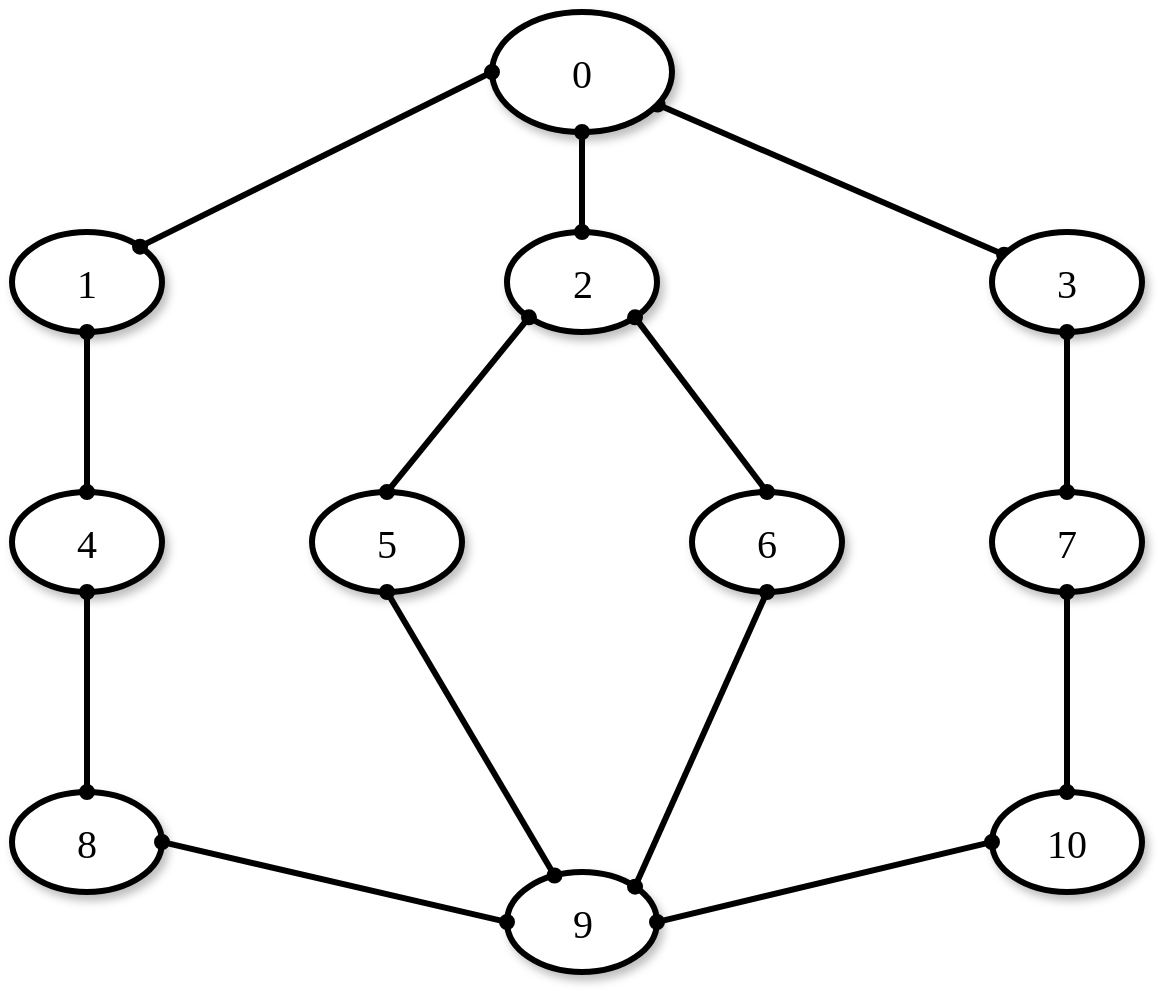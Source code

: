 <mxfile version="20.7.4" type="onedrive" pages="10"><diagram name="graph" id="42789a77-a242-8287-6e28-9cd8cfd52e62"><mxGraphModel grid="1" page="1" gridSize="10" guides="1" tooltips="1" connect="1" arrows="1" fold="1" pageScale="1" pageWidth="1100" pageHeight="850" background="none" math="0" shadow="0"><root><mxCell id="0"/><mxCell id="1" parent="0"/><mxCell id="1ea317790d2ca983-14" value="" style="edgeStyle=none;rounded=1;html=1;labelBackgroundColor=none;startArrow=oval;startFill=1;startSize=5;endArrow=oval;endFill=1;endSize=5;jettySize=auto;orthogonalLoop=1;strokeColor=#000000;strokeWidth=3;fontFamily=Verdana;fontSize=20;" edge="1" parent="1" source="1ea317790d2ca983-1" target="1ea317790d2ca983-3"><mxGeometry relative="1" as="geometry"/></mxCell><mxCell id="1ea317790d2ca983-1" value="0" style="ellipse;whiteSpace=wrap;html=1;rounded=0;shadow=1;comic=0;labelBackgroundColor=none;strokeWidth=3;fontFamily=Verdana;fontSize=20;align=center;strokeColor=#000000;" vertex="1" parent="1"><mxGeometry x="450" y="80" width="90" height="60" as="geometry"/></mxCell><mxCell id="1ea317790d2ca983-2" value="2" style="ellipse;whiteSpace=wrap;html=1;rounded=0;shadow=1;comic=0;labelBackgroundColor=none;strokeWidth=3;fontFamily=Verdana;fontSize=20;align=center;strokeColor=#000000;" vertex="1" parent="1"><mxGeometry x="457.5" y="190" width="75" height="50" as="geometry"/></mxCell><mxCell id="1ea317790d2ca983-3" value="3" style="ellipse;whiteSpace=wrap;html=1;rounded=0;shadow=1;comic=0;labelBackgroundColor=none;strokeWidth=3;fontFamily=Verdana;fontSize=20;align=center;strokeColor=#000000;" vertex="1" parent="1"><mxGeometry x="700" y="190" width="75" height="50" as="geometry"/></mxCell><mxCell id="1ea317790d2ca983-4" value="7" style="ellipse;whiteSpace=wrap;html=1;rounded=0;shadow=1;comic=0;labelBackgroundColor=none;strokeWidth=3;fontFamily=Verdana;fontSize=20;align=center;strokeColor=#000000;" vertex="1" parent="1"><mxGeometry x="700" y="320" width="75" height="50" as="geometry"/></mxCell><mxCell id="1ea317790d2ca983-5" value="10" style="ellipse;whiteSpace=wrap;html=1;rounded=0;shadow=1;comic=0;labelBackgroundColor=none;strokeWidth=3;fontFamily=Verdana;fontSize=20;align=center;strokeColor=#000000;" vertex="1" parent="1"><mxGeometry x="700" y="470" width="75" height="50" as="geometry"/></mxCell><mxCell id="1ea317790d2ca983-6" value="6" style="ellipse;whiteSpace=wrap;html=1;rounded=0;shadow=1;comic=0;labelBackgroundColor=none;strokeWidth=3;fontFamily=Verdana;fontSize=20;align=center;strokeColor=#000000;" vertex="1" parent="1"><mxGeometry x="550" y="320" width="75" height="50" as="geometry"/></mxCell><mxCell id="1ea317790d2ca983-7" value="5" style="ellipse;whiteSpace=wrap;html=1;rounded=0;shadow=1;comic=0;labelBackgroundColor=none;strokeWidth=3;fontFamily=Verdana;fontSize=20;align=center;strokeColor=#000000;" vertex="1" parent="1"><mxGeometry x="360" y="320" width="75" height="50" as="geometry"/></mxCell><mxCell id="1ea317790d2ca983-8" value="9" style="ellipse;whiteSpace=wrap;html=1;rounded=0;shadow=1;comic=0;labelBackgroundColor=none;strokeWidth=3;fontFamily=Verdana;fontSize=20;align=center;strokeColor=#000000;" vertex="1" parent="1"><mxGeometry x="457.5" y="510" width="75" height="50" as="geometry"/></mxCell><mxCell id="1ea317790d2ca983-9" value="1" style="ellipse;whiteSpace=wrap;html=1;rounded=0;shadow=1;comic=0;labelBackgroundColor=none;strokeWidth=3;fontFamily=Verdana;fontSize=20;align=center;strokeColor=#000000;" vertex="1" parent="1"><mxGeometry x="210" y="190" width="75" height="50" as="geometry"/></mxCell><mxCell id="1ea317790d2ca983-10" value="4" style="ellipse;whiteSpace=wrap;html=1;rounded=0;shadow=1;comic=0;labelBackgroundColor=none;strokeWidth=3;fontFamily=Verdana;fontSize=20;align=center;strokeColor=#000000;" vertex="1" parent="1"><mxGeometry x="210" y="320" width="75" height="50" as="geometry"/></mxCell><mxCell id="1ea317790d2ca983-11" value="8" style="ellipse;whiteSpace=wrap;html=1;rounded=0;shadow=1;comic=0;labelBackgroundColor=none;strokeWidth=3;fontFamily=Verdana;fontSize=20;align=center;strokeColor=#000000;" vertex="1" parent="1"><mxGeometry x="210" y="470" width="75" height="50" as="geometry"/></mxCell><mxCell id="jst4dP-o1lngm47Uc1r1-1" value="" style="edgeStyle=none;rounded=1;html=1;labelBackgroundColor=none;startArrow=oval;startFill=1;startSize=5;endArrow=oval;endFill=1;endSize=5;jettySize=auto;orthogonalLoop=1;strokeColor=#000000;strokeWidth=3;fontFamily=Verdana;fontSize=20;exitX=0.5;exitY=1;exitDx=0;exitDy=0;entryX=0.5;entryY=0;entryDx=0;entryDy=0;" edge="1" parent="1" source="1ea317790d2ca983-1" target="1ea317790d2ca983-2"><mxGeometry relative="1" as="geometry"><mxPoint x="542.783" y="136.295" as="sourcePoint"/><mxPoint x="716.07" y="211.363" as="targetPoint"/></mxGeometry></mxCell><mxCell id="jst4dP-o1lngm47Uc1r1-2" value="" style="edgeStyle=none;rounded=1;html=1;labelBackgroundColor=none;startArrow=oval;startFill=1;startSize=5;endArrow=oval;endFill=1;endSize=5;jettySize=auto;orthogonalLoop=1;strokeColor=#000000;strokeWidth=3;fontFamily=Verdana;fontSize=20;exitX=0;exitY=0.5;exitDx=0;exitDy=0;entryX=1;entryY=0;entryDx=0;entryDy=0;" edge="1" parent="1" source="1ea317790d2ca983-1" target="1ea317790d2ca983-9"><mxGeometry relative="1" as="geometry"><mxPoint x="505" y="150" as="sourcePoint"/><mxPoint x="505" y="200" as="targetPoint"/></mxGeometry></mxCell><mxCell id="jst4dP-o1lngm47Uc1r1-3" value="" style="edgeStyle=none;rounded=1;html=1;labelBackgroundColor=none;startArrow=oval;startFill=1;startSize=5;endArrow=oval;endFill=1;endSize=5;jettySize=auto;orthogonalLoop=1;strokeColor=#000000;strokeWidth=3;fontFamily=Verdana;fontSize=20;exitX=0.5;exitY=1;exitDx=0;exitDy=0;entryX=0.5;entryY=0;entryDx=0;entryDy=0;" edge="1" parent="1" source="1ea317790d2ca983-9" target="1ea317790d2ca983-10"><mxGeometry relative="1" as="geometry"><mxPoint x="505" y="150" as="sourcePoint"/><mxPoint x="505" y="200" as="targetPoint"/></mxGeometry></mxCell><mxCell id="jst4dP-o1lngm47Uc1r1-4" value="" style="edgeStyle=none;rounded=1;html=1;labelBackgroundColor=none;startArrow=oval;startFill=1;startSize=5;endArrow=oval;endFill=1;endSize=5;jettySize=auto;orthogonalLoop=1;strokeColor=#000000;strokeWidth=3;fontFamily=Verdana;fontSize=20;exitX=0.5;exitY=1;exitDx=0;exitDy=0;entryX=0.5;entryY=0;entryDx=0;entryDy=0;" edge="1" parent="1" source="1ea317790d2ca983-3" target="1ea317790d2ca983-4"><mxGeometry relative="1" as="geometry"><mxPoint x="542.783" y="136.295" as="sourcePoint"/><mxPoint x="716.07" y="211.363" as="targetPoint"/></mxGeometry></mxCell><mxCell id="jst4dP-o1lngm47Uc1r1-5" value="" style="edgeStyle=none;rounded=1;html=1;labelBackgroundColor=none;startArrow=oval;startFill=1;startSize=5;endArrow=oval;endFill=1;endSize=5;jettySize=auto;orthogonalLoop=1;strokeColor=#000000;strokeWidth=3;fontFamily=Verdana;fontSize=20;exitX=0.5;exitY=1;exitDx=0;exitDy=0;" edge="1" parent="1" source="1ea317790d2ca983-4" target="1ea317790d2ca983-5"><mxGeometry relative="1" as="geometry"><mxPoint x="747.5" y="250" as="sourcePoint"/><mxPoint x="747.5" y="330" as="targetPoint"/></mxGeometry></mxCell><mxCell id="jst4dP-o1lngm47Uc1r1-6" value="" style="edgeStyle=none;rounded=1;html=1;labelBackgroundColor=none;startArrow=oval;startFill=1;startSize=5;endArrow=oval;endFill=1;endSize=5;jettySize=auto;orthogonalLoop=1;strokeColor=#000000;strokeWidth=3;fontFamily=Verdana;fontSize=20;exitX=0.5;exitY=1;exitDx=0;exitDy=0;" edge="1" parent="1" source="1ea317790d2ca983-10" target="1ea317790d2ca983-11"><mxGeometry relative="1" as="geometry"><mxPoint x="257.5" y="250" as="sourcePoint"/><mxPoint x="257.5" y="330" as="targetPoint"/></mxGeometry></mxCell><mxCell id="jst4dP-o1lngm47Uc1r1-7" value="" style="edgeStyle=none;rounded=1;html=1;labelBackgroundColor=none;startArrow=oval;startFill=1;startSize=5;endArrow=oval;endFill=1;endSize=5;jettySize=auto;orthogonalLoop=1;strokeColor=#000000;strokeWidth=3;fontFamily=Verdana;fontSize=20;exitX=1;exitY=0.5;exitDx=0;exitDy=0;entryX=0;entryY=0.5;entryDx=0;entryDy=0;" edge="1" parent="1" source="1ea317790d2ca983-11" target="1ea317790d2ca983-8"><mxGeometry relative="1" as="geometry"><mxPoint x="257.5" y="380" as="sourcePoint"/><mxPoint x="257.5" y="480" as="targetPoint"/></mxGeometry></mxCell><mxCell id="jst4dP-o1lngm47Uc1r1-8" value="" style="edgeStyle=none;rounded=1;html=1;labelBackgroundColor=none;startArrow=oval;startFill=1;startSize=5;endArrow=oval;endFill=1;endSize=5;jettySize=auto;orthogonalLoop=1;strokeColor=#000000;strokeWidth=3;fontFamily=Verdana;fontSize=20;exitX=0;exitY=0.5;exitDx=0;exitDy=0;entryX=1;entryY=0.5;entryDx=0;entryDy=0;" edge="1" parent="1" source="1ea317790d2ca983-5" target="1ea317790d2ca983-8"><mxGeometry relative="1" as="geometry"><mxPoint x="283.838" y="522.796" as="sourcePoint"/><mxPoint x="467.5" y="545" as="targetPoint"/></mxGeometry></mxCell><mxCell id="jst4dP-o1lngm47Uc1r1-9" value="" style="edgeStyle=none;rounded=1;html=1;labelBackgroundColor=none;startArrow=oval;startFill=1;startSize=5;endArrow=oval;endFill=1;endSize=5;jettySize=auto;orthogonalLoop=1;strokeColor=#000000;strokeWidth=3;fontFamily=Verdana;fontSize=20;exitX=0;exitY=1;exitDx=0;exitDy=0;entryX=0.5;entryY=0;entryDx=0;entryDy=0;" edge="1" parent="1" source="1ea317790d2ca983-2" target="1ea317790d2ca983-7"><mxGeometry relative="1" as="geometry"><mxPoint x="505" y="150" as="sourcePoint"/><mxPoint x="505" y="200" as="targetPoint"/></mxGeometry></mxCell><mxCell id="jst4dP-o1lngm47Uc1r1-10" value="" style="edgeStyle=none;rounded=1;html=1;labelBackgroundColor=none;startArrow=oval;startFill=1;startSize=5;endArrow=oval;endFill=1;endSize=5;jettySize=auto;orthogonalLoop=1;strokeColor=#000000;strokeWidth=3;fontFamily=Verdana;fontSize=20;exitX=1;exitY=1;exitDx=0;exitDy=0;entryX=0.5;entryY=0;entryDx=0;entryDy=0;" edge="1" parent="1" source="1ea317790d2ca983-2" target="1ea317790d2ca983-6"><mxGeometry relative="1" as="geometry"><mxPoint x="478.662" y="242.796" as="sourcePoint"/><mxPoint x="407.5" y="330" as="targetPoint"/></mxGeometry></mxCell><mxCell id="jst4dP-o1lngm47Uc1r1-11" value="" style="edgeStyle=none;rounded=1;html=1;labelBackgroundColor=none;startArrow=oval;startFill=1;startSize=5;endArrow=oval;endFill=1;endSize=5;jettySize=auto;orthogonalLoop=1;strokeColor=#000000;strokeWidth=3;fontFamily=Verdana;fontSize=20;exitX=0.5;exitY=1;exitDx=0;exitDy=0;entryX=1;entryY=0;entryDx=0;entryDy=0;" edge="1" parent="1" source="1ea317790d2ca983-6" target="1ea317790d2ca983-8"><mxGeometry relative="1" as="geometry"><mxPoint x="531.338" y="242.796" as="sourcePoint"/><mxPoint x="597.5" y="330" as="targetPoint"/></mxGeometry></mxCell><mxCell id="jst4dP-o1lngm47Uc1r1-12" value="" style="edgeStyle=none;rounded=1;html=1;labelBackgroundColor=none;startArrow=oval;startFill=1;startSize=5;endArrow=oval;endFill=1;endSize=5;jettySize=auto;orthogonalLoop=1;strokeColor=#000000;strokeWidth=3;fontFamily=Verdana;fontSize=20;exitX=0.5;exitY=1;exitDx=0;exitDy=0;" edge="1" parent="1" source="1ea317790d2ca983-7" target="1ea317790d2ca983-8"><mxGeometry relative="1" as="geometry"><mxPoint x="597.5" y="380" as="sourcePoint"/><mxPoint x="531.338" y="527.204" as="targetPoint"/></mxGeometry></mxCell></root></mxGraphModel></diagram><diagram id="rwA51njp0AvX0xfZMzyQ" name="digraph"><mxGraphModel grid="1" page="1" gridSize="10" guides="1" tooltips="1" connect="1" arrows="1" fold="1" pageScale="1" pageWidth="850" pageHeight="1100" math="0" shadow="0"><root><mxCell id="0"/><mxCell id="1" parent="0"/><mxCell id="2eYlDhjG-itiJfsnInNn-1" value="" style="edgeStyle=none;rounded=1;html=1;labelBackgroundColor=none;startArrow=oval;startFill=1;startSize=5;endArrow=classic;endFill=1;endSize=5;jettySize=auto;orthogonalLoop=1;strokeColor=#000000;strokeWidth=3;fontFamily=Verdana;fontSize=20;" edge="1" parent="1" source="2eYlDhjG-itiJfsnInNn-2" target="2eYlDhjG-itiJfsnInNn-4"><mxGeometry relative="1" as="geometry"/></mxCell><mxCell id="2eYlDhjG-itiJfsnInNn-2" value="0" style="ellipse;whiteSpace=wrap;html=1;rounded=0;shadow=1;comic=0;labelBackgroundColor=none;strokeWidth=3;fontFamily=Verdana;fontSize=20;align=center;strokeColor=#000000;" vertex="1" parent="1"><mxGeometry x="450" y="80" width="90" height="60" as="geometry"/></mxCell><mxCell id="2eYlDhjG-itiJfsnInNn-3" value="2" style="ellipse;whiteSpace=wrap;html=1;rounded=0;shadow=1;comic=0;labelBackgroundColor=none;strokeWidth=3;fontFamily=Verdana;fontSize=20;align=center;strokeColor=#000000;" vertex="1" parent="1"><mxGeometry x="457.5" y="190" width="75" height="50" as="geometry"/></mxCell><mxCell id="2eYlDhjG-itiJfsnInNn-4" value="3" style="ellipse;whiteSpace=wrap;html=1;rounded=0;shadow=1;comic=0;labelBackgroundColor=none;strokeWidth=3;fontFamily=Verdana;fontSize=20;align=center;strokeColor=#000000;" vertex="1" parent="1"><mxGeometry x="700" y="190" width="75" height="50" as="geometry"/></mxCell><mxCell id="2eYlDhjG-itiJfsnInNn-5" value="7" style="ellipse;whiteSpace=wrap;html=1;rounded=0;shadow=1;comic=0;labelBackgroundColor=none;strokeWidth=3;fontFamily=Verdana;fontSize=20;align=center;strokeColor=#000000;" vertex="1" parent="1"><mxGeometry x="700" y="320" width="75" height="50" as="geometry"/></mxCell><mxCell id="2eYlDhjG-itiJfsnInNn-6" value="10" style="ellipse;whiteSpace=wrap;html=1;rounded=0;shadow=1;comic=0;labelBackgroundColor=none;strokeWidth=3;fontFamily=Verdana;fontSize=20;align=center;strokeColor=#000000;" vertex="1" parent="1"><mxGeometry x="700" y="470" width="75" height="50" as="geometry"/></mxCell><mxCell id="2eYlDhjG-itiJfsnInNn-7" value="6" style="ellipse;whiteSpace=wrap;html=1;rounded=0;shadow=1;comic=0;labelBackgroundColor=none;strokeWidth=3;fontFamily=Verdana;fontSize=20;align=center;strokeColor=#000000;" vertex="1" parent="1"><mxGeometry x="550" y="320" width="75" height="50" as="geometry"/></mxCell><mxCell id="2eYlDhjG-itiJfsnInNn-8" value="5" style="ellipse;whiteSpace=wrap;html=1;rounded=0;shadow=1;comic=0;labelBackgroundColor=none;strokeWidth=3;fontFamily=Verdana;fontSize=20;align=center;strokeColor=#000000;" vertex="1" parent="1"><mxGeometry x="360" y="320" width="75" height="50" as="geometry"/></mxCell><mxCell id="2eYlDhjG-itiJfsnInNn-9" value="9" style="ellipse;whiteSpace=wrap;html=1;rounded=0;shadow=1;comic=0;labelBackgroundColor=none;strokeWidth=3;fontFamily=Verdana;fontSize=20;align=center;strokeColor=#000000;" vertex="1" parent="1"><mxGeometry x="457.5" y="510" width="75" height="50" as="geometry"/></mxCell><mxCell id="2eYlDhjG-itiJfsnInNn-10" value="1" style="ellipse;whiteSpace=wrap;html=1;rounded=0;shadow=1;comic=0;labelBackgroundColor=none;strokeWidth=3;fontFamily=Verdana;fontSize=20;align=center;strokeColor=#000000;" vertex="1" parent="1"><mxGeometry x="210" y="190" width="75" height="50" as="geometry"/></mxCell><mxCell id="2eYlDhjG-itiJfsnInNn-11" value="4" style="ellipse;whiteSpace=wrap;html=1;rounded=0;shadow=1;comic=0;labelBackgroundColor=none;strokeWidth=3;fontFamily=Verdana;fontSize=20;align=center;strokeColor=#000000;" vertex="1" parent="1"><mxGeometry x="210" y="320" width="75" height="50" as="geometry"/></mxCell><mxCell id="2eYlDhjG-itiJfsnInNn-12" value="8" style="ellipse;whiteSpace=wrap;html=1;rounded=0;shadow=1;comic=0;labelBackgroundColor=none;strokeWidth=3;fontFamily=Verdana;fontSize=20;align=center;strokeColor=#000000;" vertex="1" parent="1"><mxGeometry x="210" y="470" width="75" height="50" as="geometry"/></mxCell><mxCell id="2eYlDhjG-itiJfsnInNn-13" value="" style="edgeStyle=none;rounded=1;html=1;labelBackgroundColor=none;startArrow=oval;startFill=1;startSize=5;endArrow=classic;endFill=1;endSize=5;jettySize=auto;orthogonalLoop=1;strokeColor=#000000;strokeWidth=3;fontFamily=Verdana;fontSize=20;exitX=0.5;exitY=1;exitDx=0;exitDy=0;entryX=0.5;entryY=0;entryDx=0;entryDy=0;" edge="1" parent="1" source="2eYlDhjG-itiJfsnInNn-2" target="2eYlDhjG-itiJfsnInNn-3"><mxGeometry relative="1" as="geometry"><mxPoint x="542.783" y="136.295" as="sourcePoint"/><mxPoint x="716.07" y="211.363" as="targetPoint"/></mxGeometry></mxCell><mxCell id="2eYlDhjG-itiJfsnInNn-14" value="" style="edgeStyle=none;rounded=1;html=1;labelBackgroundColor=none;startArrow=oval;startFill=1;startSize=5;endArrow=classic;endFill=1;endSize=5;jettySize=auto;orthogonalLoop=1;strokeColor=#000000;strokeWidth=3;fontFamily=Verdana;fontSize=20;exitX=0;exitY=0.5;exitDx=0;exitDy=0;entryX=1;entryY=0;entryDx=0;entryDy=0;" edge="1" parent="1" source="2eYlDhjG-itiJfsnInNn-2" target="2eYlDhjG-itiJfsnInNn-10"><mxGeometry relative="1" as="geometry"><mxPoint x="505" y="150" as="sourcePoint"/><mxPoint x="505" y="200" as="targetPoint"/></mxGeometry></mxCell><mxCell id="2eYlDhjG-itiJfsnInNn-15" value="" style="edgeStyle=none;rounded=1;html=1;labelBackgroundColor=none;startArrow=oval;startFill=1;startSize=5;endArrow=classic;endFill=1;endSize=5;jettySize=auto;orthogonalLoop=1;strokeColor=#000000;strokeWidth=3;fontFamily=Verdana;fontSize=20;exitX=0.5;exitY=1;exitDx=0;exitDy=0;entryX=0.5;entryY=0;entryDx=0;entryDy=0;" edge="1" parent="1" source="2eYlDhjG-itiJfsnInNn-10" target="2eYlDhjG-itiJfsnInNn-11"><mxGeometry relative="1" as="geometry"><mxPoint x="505" y="150" as="sourcePoint"/><mxPoint x="505" y="200" as="targetPoint"/></mxGeometry></mxCell><mxCell id="2eYlDhjG-itiJfsnInNn-16" value="" style="edgeStyle=none;rounded=1;html=1;labelBackgroundColor=none;startArrow=oval;startFill=1;startSize=5;endArrow=classic;endFill=1;endSize=5;jettySize=auto;orthogonalLoop=1;strokeColor=#000000;strokeWidth=3;fontFamily=Verdana;fontSize=20;exitX=0.5;exitY=1;exitDx=0;exitDy=0;entryX=0.5;entryY=0;entryDx=0;entryDy=0;" edge="1" parent="1" source="2eYlDhjG-itiJfsnInNn-4" target="2eYlDhjG-itiJfsnInNn-5"><mxGeometry relative="1" as="geometry"><mxPoint x="542.783" y="136.295" as="sourcePoint"/><mxPoint x="716.07" y="211.363" as="targetPoint"/></mxGeometry></mxCell><mxCell id="2eYlDhjG-itiJfsnInNn-17" value="" style="edgeStyle=none;rounded=1;html=1;labelBackgroundColor=none;startArrow=oval;startFill=1;startSize=5;endArrow=classic;endFill=1;endSize=5;jettySize=auto;orthogonalLoop=1;strokeColor=#000000;strokeWidth=3;fontFamily=Verdana;fontSize=20;exitX=0.5;exitY=1;exitDx=0;exitDy=0;" edge="1" parent="1" source="2eYlDhjG-itiJfsnInNn-5" target="2eYlDhjG-itiJfsnInNn-6"><mxGeometry relative="1" as="geometry"><mxPoint x="747.5" y="250" as="sourcePoint"/><mxPoint x="747.5" y="330" as="targetPoint"/></mxGeometry></mxCell><mxCell id="2eYlDhjG-itiJfsnInNn-18" value="" style="edgeStyle=none;rounded=1;html=1;labelBackgroundColor=none;startArrow=oval;startFill=1;startSize=5;endArrow=classic;endFill=1;endSize=5;jettySize=auto;orthogonalLoop=1;strokeColor=#000000;strokeWidth=3;fontFamily=Verdana;fontSize=20;exitX=0.5;exitY=1;exitDx=0;exitDy=0;" edge="1" parent="1" source="2eYlDhjG-itiJfsnInNn-11" target="2eYlDhjG-itiJfsnInNn-12"><mxGeometry relative="1" as="geometry"><mxPoint x="257.5" y="250" as="sourcePoint"/><mxPoint x="257.5" y="330" as="targetPoint"/></mxGeometry></mxCell><mxCell id="2eYlDhjG-itiJfsnInNn-19" value="" style="edgeStyle=none;rounded=1;html=1;labelBackgroundColor=none;startArrow=oval;startFill=1;startSize=5;endArrow=classic;endFill=1;endSize=5;jettySize=auto;orthogonalLoop=1;strokeColor=#000000;strokeWidth=3;fontFamily=Verdana;fontSize=20;exitX=1;exitY=0.5;exitDx=0;exitDy=0;entryX=0;entryY=0.5;entryDx=0;entryDy=0;" edge="1" parent="1" source="2eYlDhjG-itiJfsnInNn-12" target="2eYlDhjG-itiJfsnInNn-9"><mxGeometry relative="1" as="geometry"><mxPoint x="257.5" y="380" as="sourcePoint"/><mxPoint x="257.5" y="480" as="targetPoint"/></mxGeometry></mxCell><mxCell id="2eYlDhjG-itiJfsnInNn-20" value="" style="edgeStyle=none;rounded=1;html=1;labelBackgroundColor=none;startArrow=oval;startFill=1;startSize=5;endArrow=classic;endFill=1;endSize=5;jettySize=auto;orthogonalLoop=1;strokeColor=#000000;strokeWidth=3;fontFamily=Verdana;fontSize=20;exitX=0;exitY=0.5;exitDx=0;exitDy=0;entryX=1;entryY=0.5;entryDx=0;entryDy=0;" edge="1" parent="1" source="2eYlDhjG-itiJfsnInNn-6" target="2eYlDhjG-itiJfsnInNn-9"><mxGeometry relative="1" as="geometry"><mxPoint x="283.838" y="522.796" as="sourcePoint"/><mxPoint x="467.5" y="545" as="targetPoint"/></mxGeometry></mxCell><mxCell id="2eYlDhjG-itiJfsnInNn-21" value="" style="edgeStyle=none;rounded=1;html=1;labelBackgroundColor=none;startArrow=oval;startFill=1;startSize=5;endArrow=classic;endFill=1;endSize=5;jettySize=auto;orthogonalLoop=1;strokeColor=#000000;strokeWidth=3;fontFamily=Verdana;fontSize=20;exitX=0;exitY=1;exitDx=0;exitDy=0;entryX=0.5;entryY=0;entryDx=0;entryDy=0;" edge="1" parent="1" source="2eYlDhjG-itiJfsnInNn-3" target="2eYlDhjG-itiJfsnInNn-8"><mxGeometry relative="1" as="geometry"><mxPoint x="505" y="150" as="sourcePoint"/><mxPoint x="505" y="200" as="targetPoint"/></mxGeometry></mxCell><mxCell id="2eYlDhjG-itiJfsnInNn-22" value="" style="edgeStyle=none;rounded=1;html=1;labelBackgroundColor=none;startArrow=oval;startFill=1;startSize=5;endArrow=classic;endFill=1;endSize=5;jettySize=auto;orthogonalLoop=1;strokeColor=#000000;strokeWidth=3;fontFamily=Verdana;fontSize=20;exitX=1;exitY=1;exitDx=0;exitDy=0;entryX=0.5;entryY=0;entryDx=0;entryDy=0;" edge="1" parent="1" source="2eYlDhjG-itiJfsnInNn-3" target="2eYlDhjG-itiJfsnInNn-7"><mxGeometry relative="1" as="geometry"><mxPoint x="478.662" y="242.796" as="sourcePoint"/><mxPoint x="407.5" y="330" as="targetPoint"/></mxGeometry></mxCell><mxCell id="2eYlDhjG-itiJfsnInNn-23" value="" style="edgeStyle=none;rounded=1;html=1;labelBackgroundColor=none;startArrow=oval;startFill=1;startSize=5;endArrow=classic;endFill=1;endSize=5;jettySize=auto;orthogonalLoop=1;strokeColor=#000000;strokeWidth=3;fontFamily=Verdana;fontSize=20;exitX=0.5;exitY=1;exitDx=0;exitDy=0;entryX=1;entryY=0;entryDx=0;entryDy=0;" edge="1" parent="1" source="2eYlDhjG-itiJfsnInNn-7" target="2eYlDhjG-itiJfsnInNn-9"><mxGeometry relative="1" as="geometry"><mxPoint x="531.338" y="242.796" as="sourcePoint"/><mxPoint x="597.5" y="330" as="targetPoint"/></mxGeometry></mxCell><mxCell id="2eYlDhjG-itiJfsnInNn-24" value="" style="edgeStyle=none;rounded=1;html=1;labelBackgroundColor=none;startArrow=oval;startFill=1;startSize=5;endArrow=classic;endFill=1;endSize=5;jettySize=auto;orthogonalLoop=1;strokeColor=#000000;strokeWidth=3;fontFamily=Verdana;fontSize=20;exitX=0.5;exitY=1;exitDx=0;exitDy=0;" edge="1" parent="1" source="2eYlDhjG-itiJfsnInNn-8" target="2eYlDhjG-itiJfsnInNn-9"><mxGeometry relative="1" as="geometry"><mxPoint x="597.5" y="380" as="sourcePoint"/><mxPoint x="531.338" y="527.204" as="targetPoint"/></mxGeometry></mxCell></root></mxGraphModel></diagram><diagram id="ACuHnaqEw4V6K3-iPO4n" name="sc-digraph"><mxGraphModel grid="1" page="1" gridSize="10" guides="1" tooltips="1" connect="1" arrows="1" fold="1" pageScale="1" pageWidth="850" pageHeight="1100" math="0" shadow="0"><root><mxCell id="0"/><mxCell id="1" parent="0"/><mxCell id="0o4LIyNnNfJQGmmoBT-T-1" value="" style="edgeStyle=none;rounded=1;html=1;labelBackgroundColor=none;startArrow=oval;startFill=1;startSize=5;endArrow=classic;endFill=1;endSize=5;jettySize=auto;orthogonalLoop=1;strokeColor=#000000;strokeWidth=3;fontFamily=Verdana;fontSize=20;" edge="1" parent="1" source="0o4LIyNnNfJQGmmoBT-T-2" target="0o4LIyNnNfJQGmmoBT-T-4"><mxGeometry relative="1" as="geometry"/></mxCell><mxCell id="0o4LIyNnNfJQGmmoBT-T-2" value="0" style="ellipse;whiteSpace=wrap;html=1;rounded=0;shadow=1;comic=0;labelBackgroundColor=none;strokeWidth=3;fontFamily=Verdana;fontSize=20;align=center;strokeColor=#000000;" vertex="1" parent="1"><mxGeometry x="450" y="80" width="90" height="60" as="geometry"/></mxCell><mxCell id="0o4LIyNnNfJQGmmoBT-T-3" value="2" style="ellipse;whiteSpace=wrap;html=1;rounded=0;shadow=1;comic=0;labelBackgroundColor=none;strokeWidth=3;fontFamily=Verdana;fontSize=20;align=center;strokeColor=#000000;" vertex="1" parent="1"><mxGeometry x="457.5" y="190" width="75" height="50" as="geometry"/></mxCell><mxCell id="0o4LIyNnNfJQGmmoBT-T-4" value="3" style="ellipse;whiteSpace=wrap;html=1;rounded=0;shadow=1;comic=0;labelBackgroundColor=none;strokeWidth=3;fontFamily=Verdana;fontSize=20;align=center;strokeColor=#000000;" vertex="1" parent="1"><mxGeometry x="700" y="190" width="75" height="50" as="geometry"/></mxCell><mxCell id="0o4LIyNnNfJQGmmoBT-T-5" value="7" style="ellipse;whiteSpace=wrap;html=1;rounded=0;shadow=1;comic=0;labelBackgroundColor=none;strokeWidth=3;fontFamily=Verdana;fontSize=20;align=center;strokeColor=#000000;" vertex="1" parent="1"><mxGeometry x="700" y="320" width="75" height="50" as="geometry"/></mxCell><mxCell id="0o4LIyNnNfJQGmmoBT-T-6" value="10" style="ellipse;whiteSpace=wrap;html=1;rounded=0;shadow=1;comic=0;labelBackgroundColor=none;strokeWidth=3;fontFamily=Verdana;fontSize=20;align=center;strokeColor=#000000;" vertex="1" parent="1"><mxGeometry x="700" y="470" width="75" height="50" as="geometry"/></mxCell><mxCell id="0o4LIyNnNfJQGmmoBT-T-7" value="6" style="ellipse;whiteSpace=wrap;html=1;rounded=0;shadow=1;comic=0;labelBackgroundColor=none;strokeWidth=3;fontFamily=Verdana;fontSize=20;align=center;strokeColor=#000000;" vertex="1" parent="1"><mxGeometry x="550" y="320" width="75" height="50" as="geometry"/></mxCell><mxCell id="0o4LIyNnNfJQGmmoBT-T-8" value="5" style="ellipse;whiteSpace=wrap;html=1;rounded=0;shadow=1;comic=0;labelBackgroundColor=none;strokeWidth=3;fontFamily=Verdana;fontSize=20;align=center;strokeColor=#000000;" vertex="1" parent="1"><mxGeometry x="360" y="320" width="75" height="50" as="geometry"/></mxCell><mxCell id="0o4LIyNnNfJQGmmoBT-T-9" value="9" style="ellipse;whiteSpace=wrap;html=1;rounded=0;shadow=1;comic=0;labelBackgroundColor=none;strokeWidth=3;fontFamily=Verdana;fontSize=20;align=center;strokeColor=#000000;" vertex="1" parent="1"><mxGeometry x="457.5" y="510" width="75" height="50" as="geometry"/></mxCell><mxCell id="0o4LIyNnNfJQGmmoBT-T-10" value="1" style="ellipse;whiteSpace=wrap;html=1;rounded=0;shadow=1;comic=0;labelBackgroundColor=none;strokeWidth=3;fontFamily=Verdana;fontSize=20;align=center;strokeColor=#000000;" vertex="1" parent="1"><mxGeometry x="210" y="190" width="75" height="50" as="geometry"/></mxCell><mxCell id="0o4LIyNnNfJQGmmoBT-T-11" value="4" style="ellipse;whiteSpace=wrap;html=1;rounded=0;shadow=1;comic=0;labelBackgroundColor=none;strokeWidth=3;fontFamily=Verdana;fontSize=20;align=center;strokeColor=#000000;" vertex="1" parent="1"><mxGeometry x="210" y="320" width="75" height="50" as="geometry"/></mxCell><mxCell id="0o4LIyNnNfJQGmmoBT-T-12" value="8" style="ellipse;whiteSpace=wrap;html=1;rounded=0;shadow=1;comic=0;labelBackgroundColor=none;strokeWidth=3;fontFamily=Verdana;fontSize=20;align=center;strokeColor=#000000;" vertex="1" parent="1"><mxGeometry x="210" y="470" width="75" height="50" as="geometry"/></mxCell><mxCell id="0o4LIyNnNfJQGmmoBT-T-13" value="" style="edgeStyle=none;rounded=1;html=1;labelBackgroundColor=none;startArrow=oval;startFill=1;startSize=5;endArrow=classic;endFill=1;endSize=5;jettySize=auto;orthogonalLoop=1;strokeColor=#000000;strokeWidth=3;fontFamily=Verdana;fontSize=20;exitX=0.5;exitY=1;exitDx=0;exitDy=0;entryX=0.5;entryY=0;entryDx=0;entryDy=0;" edge="1" parent="1" source="0o4LIyNnNfJQGmmoBT-T-2" target="0o4LIyNnNfJQGmmoBT-T-3"><mxGeometry relative="1" as="geometry"><mxPoint x="542.783" y="136.295" as="sourcePoint"/><mxPoint x="716.07" y="211.363" as="targetPoint"/></mxGeometry></mxCell><mxCell id="0o4LIyNnNfJQGmmoBT-T-14" value="" style="edgeStyle=none;rounded=1;html=1;labelBackgroundColor=none;startArrow=oval;startFill=1;startSize=5;endArrow=classic;endFill=1;endSize=5;jettySize=auto;orthogonalLoop=1;strokeColor=#000000;strokeWidth=3;fontFamily=Verdana;fontSize=20;exitX=0;exitY=0.5;exitDx=0;exitDy=0;entryX=1;entryY=0;entryDx=0;entryDy=0;" edge="1" parent="1" source="0o4LIyNnNfJQGmmoBT-T-2" target="0o4LIyNnNfJQGmmoBT-T-10"><mxGeometry relative="1" as="geometry"><mxPoint x="505" y="150" as="sourcePoint"/><mxPoint x="505" y="200" as="targetPoint"/></mxGeometry></mxCell><mxCell id="0o4LIyNnNfJQGmmoBT-T-15" value="" style="edgeStyle=none;rounded=1;html=1;labelBackgroundColor=none;startArrow=oval;startFill=1;startSize=5;endArrow=classic;endFill=1;endSize=5;jettySize=auto;orthogonalLoop=1;strokeColor=#000000;strokeWidth=3;fontFamily=Verdana;fontSize=20;exitX=0.5;exitY=1;exitDx=0;exitDy=0;entryX=0.5;entryY=0;entryDx=0;entryDy=0;" edge="1" parent="1" source="0o4LIyNnNfJQGmmoBT-T-10" target="0o4LIyNnNfJQGmmoBT-T-11"><mxGeometry relative="1" as="geometry"><mxPoint x="505" y="150" as="sourcePoint"/><mxPoint x="505" y="200" as="targetPoint"/></mxGeometry></mxCell><mxCell id="0o4LIyNnNfJQGmmoBT-T-16" value="" style="edgeStyle=none;rounded=1;html=1;labelBackgroundColor=none;startArrow=oval;startFill=1;startSize=5;endArrow=classic;endFill=1;endSize=5;jettySize=auto;orthogonalLoop=1;strokeColor=#000000;strokeWidth=3;fontFamily=Verdana;fontSize=20;exitX=0.5;exitY=1;exitDx=0;exitDy=0;entryX=0.5;entryY=0;entryDx=0;entryDy=0;" edge="1" parent="1" source="0o4LIyNnNfJQGmmoBT-T-4" target="0o4LIyNnNfJQGmmoBT-T-5"><mxGeometry relative="1" as="geometry"><mxPoint x="542.783" y="136.295" as="sourcePoint"/><mxPoint x="716.07" y="211.363" as="targetPoint"/></mxGeometry></mxCell><mxCell id="0o4LIyNnNfJQGmmoBT-T-17" value="" style="edgeStyle=none;rounded=1;html=1;labelBackgroundColor=none;startArrow=oval;startFill=1;startSize=5;endArrow=classic;endFill=1;endSize=5;jettySize=auto;orthogonalLoop=1;strokeColor=#000000;strokeWidth=3;fontFamily=Verdana;fontSize=20;exitX=0.5;exitY=1;exitDx=0;exitDy=0;" edge="1" parent="1" source="0o4LIyNnNfJQGmmoBT-T-5" target="0o4LIyNnNfJQGmmoBT-T-6"><mxGeometry relative="1" as="geometry"><mxPoint x="747.5" y="250" as="sourcePoint"/><mxPoint x="747.5" y="330" as="targetPoint"/></mxGeometry></mxCell><mxCell id="0o4LIyNnNfJQGmmoBT-T-18" value="" style="edgeStyle=none;rounded=1;html=1;labelBackgroundColor=none;startArrow=oval;startFill=1;startSize=5;endArrow=classic;endFill=1;endSize=5;jettySize=auto;orthogonalLoop=1;strokeColor=#000000;strokeWidth=3;fontFamily=Verdana;fontSize=20;exitX=0.5;exitY=1;exitDx=0;exitDy=0;" edge="1" parent="1" source="0o4LIyNnNfJQGmmoBT-T-11" target="0o4LIyNnNfJQGmmoBT-T-12"><mxGeometry relative="1" as="geometry"><mxPoint x="257.5" y="250" as="sourcePoint"/><mxPoint x="257.5" y="330" as="targetPoint"/></mxGeometry></mxCell><mxCell id="0o4LIyNnNfJQGmmoBT-T-19" value="" style="edgeStyle=none;rounded=1;html=1;labelBackgroundColor=none;startArrow=oval;startFill=1;startSize=5;endArrow=classic;endFill=1;endSize=5;jettySize=auto;orthogonalLoop=1;strokeColor=#000000;strokeWidth=3;fontFamily=Verdana;fontSize=20;exitX=1;exitY=0.5;exitDx=0;exitDy=0;entryX=0;entryY=0.5;entryDx=0;entryDy=0;" edge="1" parent="1" source="0o4LIyNnNfJQGmmoBT-T-12" target="0o4LIyNnNfJQGmmoBT-T-9"><mxGeometry relative="1" as="geometry"><mxPoint x="257.5" y="380" as="sourcePoint"/><mxPoint x="257.5" y="480" as="targetPoint"/></mxGeometry></mxCell><mxCell id="0o4LIyNnNfJQGmmoBT-T-20" value="" style="edgeStyle=none;rounded=1;html=1;labelBackgroundColor=none;startArrow=oval;startFill=1;startSize=5;endArrow=classic;endFill=1;endSize=5;jettySize=auto;orthogonalLoop=1;strokeColor=#000000;strokeWidth=3;fontFamily=Verdana;fontSize=20;exitX=0;exitY=0.5;exitDx=0;exitDy=0;entryX=1;entryY=0.5;entryDx=0;entryDy=0;" edge="1" parent="1" source="0o4LIyNnNfJQGmmoBT-T-6" target="0o4LIyNnNfJQGmmoBT-T-9"><mxGeometry relative="1" as="geometry"><mxPoint x="283.838" y="522.796" as="sourcePoint"/><mxPoint x="467.5" y="545" as="targetPoint"/></mxGeometry></mxCell><mxCell id="0o4LIyNnNfJQGmmoBT-T-21" value="" style="edgeStyle=none;rounded=1;html=1;labelBackgroundColor=none;startArrow=oval;startFill=1;startSize=5;endArrow=classic;endFill=1;endSize=5;jettySize=auto;orthogonalLoop=1;strokeColor=#000000;strokeWidth=3;fontFamily=Verdana;fontSize=20;exitX=0;exitY=1;exitDx=0;exitDy=0;entryX=0.5;entryY=0;entryDx=0;entryDy=0;" edge="1" parent="1" source="0o4LIyNnNfJQGmmoBT-T-3" target="0o4LIyNnNfJQGmmoBT-T-8"><mxGeometry relative="1" as="geometry"><mxPoint x="505" y="150" as="sourcePoint"/><mxPoint x="505" y="200" as="targetPoint"/></mxGeometry></mxCell><mxCell id="0o4LIyNnNfJQGmmoBT-T-22" value="" style="edgeStyle=none;rounded=1;html=1;labelBackgroundColor=none;startArrow=oval;startFill=1;startSize=5;endArrow=classic;endFill=1;endSize=5;jettySize=auto;orthogonalLoop=1;strokeColor=#000000;strokeWidth=3;fontFamily=Verdana;fontSize=20;exitX=1;exitY=1;exitDx=0;exitDy=0;entryX=0.5;entryY=0;entryDx=0;entryDy=0;" edge="1" parent="1" source="0o4LIyNnNfJQGmmoBT-T-3" target="0o4LIyNnNfJQGmmoBT-T-7"><mxGeometry relative="1" as="geometry"><mxPoint x="478.662" y="242.796" as="sourcePoint"/><mxPoint x="407.5" y="330" as="targetPoint"/></mxGeometry></mxCell><mxCell id="0o4LIyNnNfJQGmmoBT-T-23" value="" style="edgeStyle=none;rounded=1;html=1;labelBackgroundColor=none;startArrow=oval;startFill=1;startSize=5;endArrow=classic;endFill=1;endSize=5;jettySize=auto;orthogonalLoop=1;strokeColor=#000000;strokeWidth=3;fontFamily=Verdana;fontSize=20;exitX=0.5;exitY=1;exitDx=0;exitDy=0;entryX=1;entryY=0;entryDx=0;entryDy=0;" edge="1" parent="1" source="0o4LIyNnNfJQGmmoBT-T-7" target="0o4LIyNnNfJQGmmoBT-T-9"><mxGeometry relative="1" as="geometry"><mxPoint x="531.338" y="242.796" as="sourcePoint"/><mxPoint x="597.5" y="330" as="targetPoint"/></mxGeometry></mxCell><mxCell id="0o4LIyNnNfJQGmmoBT-T-24" value="" style="edgeStyle=none;rounded=1;html=1;labelBackgroundColor=none;startArrow=oval;startFill=1;startSize=5;endArrow=classic;endFill=1;endSize=5;jettySize=auto;orthogonalLoop=1;strokeColor=#000000;strokeWidth=3;fontFamily=Verdana;fontSize=20;exitX=0.5;exitY=1;exitDx=0;exitDy=0;" edge="1" parent="1" source="0o4LIyNnNfJQGmmoBT-T-8" target="0o4LIyNnNfJQGmmoBT-T-9"><mxGeometry relative="1" as="geometry"><mxPoint x="597.5" y="380" as="sourcePoint"/><mxPoint x="531.338" y="527.204" as="targetPoint"/></mxGeometry></mxCell><mxCell id="0o4LIyNnNfJQGmmoBT-T-26" value="" style="curved=1;endArrow=classic;html=1;rounded=0;strokeColor=#000000;strokeWidth=3;fontSize=20;exitX=0;exitY=0;exitDx=0;exitDy=0;entryX=0;entryY=1;entryDx=0;entryDy=0;" edge="1" parent="1" source="0o4LIyNnNfJQGmmoBT-T-9" target="0o4LIyNnNfJQGmmoBT-T-2"><mxGeometry width="50" height="50" relative="1" as="geometry"><mxPoint x="290" y="410" as="sourcePoint"/><mxPoint x="340" y="360" as="targetPoint"/><Array as="points"><mxPoint x="360" y="490"/><mxPoint x="290" y="360"/><mxPoint x="370" y="210"/></Array></mxGeometry></mxCell></root></mxGraphModel></diagram><diagram id="ktntlrEJPO0kbckUF9rv" name="k-edge-connected"><mxGraphModel grid="1" page="1" gridSize="10" guides="1" tooltips="1" connect="1" arrows="1" fold="1" pageScale="1" pageWidth="850" pageHeight="1100" math="0" shadow="0"><root><mxCell id="0"/><mxCell id="1" parent="0"/><mxCell id="5UBJ723BG_cNBaNmRLxm-1" value="0" style="ellipse;whiteSpace=wrap;html=1;rounded=0;shadow=1;comic=0;labelBackgroundColor=none;strokeWidth=3;fontFamily=Verdana;fontSize=20;align=center;strokeColor=#000000;" vertex="1" parent="1"><mxGeometry x="470" y="70" width="90" height="60" as="geometry"/></mxCell><mxCell id="5UBJ723BG_cNBaNmRLxm-2" value="2" style="ellipse;whiteSpace=wrap;html=1;rounded=0;shadow=1;comic=0;labelBackgroundColor=none;strokeWidth=3;fontFamily=Verdana;fontSize=20;align=center;strokeColor=#000000;" vertex="1" parent="1"><mxGeometry x="450" y="290" width="75" height="50" as="geometry"/></mxCell><mxCell id="5UBJ723BG_cNBaNmRLxm-3" value="1" style="ellipse;whiteSpace=wrap;html=1;rounded=0;shadow=1;comic=0;labelBackgroundColor=none;strokeWidth=3;fontFamily=Verdana;fontSize=20;align=center;strokeColor=#000000;" vertex="1" parent="1"><mxGeometry x="230" y="180" width="75" height="50" as="geometry"/></mxCell><mxCell id="5UBJ723BG_cNBaNmRLxm-4" value="" style="edgeStyle=none;rounded=1;html=1;labelBackgroundColor=none;startArrow=oval;startFill=1;startSize=5;endArrow=classic;endFill=1;endSize=5;jettySize=auto;orthogonalLoop=1;strokeColor=#000000;strokeWidth=3;fontFamily=Verdana;fontSize=20;exitX=0;exitY=0;exitDx=0;exitDy=0;entryX=0.5;entryY=0;entryDx=0;entryDy=0;" edge="1" parent="1" source="5UBJ723BG_cNBaNmRLxm-1" target="5UBJ723BG_cNBaNmRLxm-3"><mxGeometry relative="1" as="geometry"><mxPoint x="525" y="140" as="sourcePoint"/><mxPoint x="525" y="190" as="targetPoint"/></mxGeometry></mxCell><mxCell id="5UBJ723BG_cNBaNmRLxm-6" value="" style="edgeStyle=none;rounded=1;html=1;labelBackgroundColor=none;startArrow=oval;startFill=1;startSize=5;endArrow=classic;endFill=1;endSize=5;jettySize=auto;orthogonalLoop=1;strokeColor=#000000;strokeWidth=3;fontFamily=Verdana;fontSize=20;exitX=1;exitY=0;exitDx=0;exitDy=0;entryX=0.022;entryY=0.617;entryDx=0;entryDy=0;entryPerimeter=0;" edge="1" parent="1" source="5UBJ723BG_cNBaNmRLxm-3" target="5UBJ723BG_cNBaNmRLxm-1"><mxGeometry relative="1" as="geometry"><mxPoint x="493.18" y="88.787" as="sourcePoint"/><mxPoint x="277.5" y="190" as="targetPoint"/></mxGeometry></mxCell><mxCell id="5UBJ723BG_cNBaNmRLxm-7" value="" style="edgeStyle=none;rounded=1;html=1;labelBackgroundColor=none;startArrow=oval;startFill=1;startSize=5;endArrow=classic;endFill=1;endSize=5;jettySize=auto;orthogonalLoop=1;strokeColor=#000000;strokeWidth=3;fontFamily=Verdana;fontSize=20;exitX=1;exitY=1;exitDx=0;exitDy=0;entryX=1;entryY=0;entryDx=0;entryDy=0;" edge="1" parent="1" source="5UBJ723BG_cNBaNmRLxm-1" target="5UBJ723BG_cNBaNmRLxm-2"><mxGeometry relative="1" as="geometry"><mxPoint x="503.18" y="98.787" as="sourcePoint"/><mxPoint x="287.5" y="200" as="targetPoint"/></mxGeometry></mxCell><mxCell id="5UBJ723BG_cNBaNmRLxm-8" value="" style="edgeStyle=none;rounded=1;html=1;labelBackgroundColor=none;startArrow=oval;startFill=1;startSize=5;endArrow=classic;endFill=1;endSize=5;jettySize=auto;orthogonalLoop=1;strokeColor=#000000;strokeWidth=3;fontFamily=Verdana;fontSize=20;exitX=0.5;exitY=0;exitDx=0;exitDy=0;entryX=0.578;entryY=1;entryDx=0;entryDy=0;entryPerimeter=0;" edge="1" parent="1" source="5UBJ723BG_cNBaNmRLxm-2" target="5UBJ723BG_cNBaNmRLxm-1"><mxGeometry relative="1" as="geometry"><mxPoint x="556.82" y="131.213" as="sourcePoint"/><mxPoint x="523.838" y="277.204" as="targetPoint"/></mxGeometry></mxCell><mxCell id="5UBJ723BG_cNBaNmRLxm-9" value="" style="edgeStyle=none;rounded=1;html=1;labelBackgroundColor=none;startArrow=oval;startFill=1;startSize=5;endArrow=classic;endFill=1;endSize=5;jettySize=auto;orthogonalLoop=1;strokeColor=#000000;strokeWidth=3;fontFamily=Verdana;fontSize=20;exitX=1;exitY=1;exitDx=0;exitDy=0;entryX=0;entryY=0;entryDx=0;entryDy=0;" edge="1" parent="1" source="5UBJ723BG_cNBaNmRLxm-3" target="5UBJ723BG_cNBaNmRLxm-2"><mxGeometry relative="1" as="geometry"><mxPoint x="303.838" y="197.204" as="sourcePoint"/><mxPoint x="481.98" y="117.02" as="targetPoint"/></mxGeometry></mxCell><mxCell id="5UBJ723BG_cNBaNmRLxm-10" value="" style="edgeStyle=none;rounded=1;html=1;labelBackgroundColor=none;startArrow=oval;startFill=1;startSize=5;endArrow=classic;endFill=1;endSize=5;jettySize=auto;orthogonalLoop=1;strokeColor=#000000;strokeWidth=3;fontFamily=Verdana;fontSize=20;exitX=0;exitY=0.5;exitDx=0;exitDy=0;entryX=0.5;entryY=1;entryDx=0;entryDy=0;" edge="1" parent="1" source="5UBJ723BG_cNBaNmRLxm-2" target="5UBJ723BG_cNBaNmRLxm-3"><mxGeometry relative="1" as="geometry"><mxPoint x="313.838" y="207.204" as="sourcePoint"/><mxPoint x="491.98" y="127.02" as="targetPoint"/></mxGeometry></mxCell></root></mxGraphModel></diagram><diagram id="tJBV9l1o7qG_kzQF54UN" name="prime-example"><mxGraphModel grid="1" page="1" gridSize="10" guides="1" tooltips="1" connect="1" arrows="1" fold="1" pageScale="1" pageWidth="850" pageHeight="1100" math="0" shadow="0"><root><mxCell id="0"/><mxCell id="1" parent="0"/><mxCell id="CrS3IoOEhs_80MgXQsgf-1" value="0" style="ellipse;whiteSpace=wrap;html=1;rounded=0;shadow=1;comic=0;labelBackgroundColor=none;strokeWidth=3;fontFamily=Verdana;fontSize=20;align=center;strokeColor=#000000;" vertex="1" parent="1"><mxGeometry x="470" y="70" width="90" height="60" as="geometry"/></mxCell><mxCell id="CrS3IoOEhs_80MgXQsgf-2" value="2" style="ellipse;whiteSpace=wrap;html=1;rounded=0;shadow=1;comic=0;labelBackgroundColor=none;strokeWidth=3;fontFamily=Verdana;fontSize=20;align=center;strokeColor=#000000;" vertex="1" parent="1"><mxGeometry x="450" y="290" width="75" height="50" as="geometry"/></mxCell><mxCell id="CrS3IoOEhs_80MgXQsgf-3" value="1" style="ellipse;whiteSpace=wrap;html=1;rounded=0;shadow=1;comic=0;labelBackgroundColor=none;strokeWidth=3;fontFamily=Verdana;fontSize=20;align=center;strokeColor=#000000;" vertex="1" parent="1"><mxGeometry x="230" y="180" width="75" height="50" as="geometry"/></mxCell><mxCell id="CrS3IoOEhs_80MgXQsgf-4" value="" style="edgeStyle=none;rounded=1;html=1;labelBackgroundColor=none;startArrow=oval;startFill=1;startSize=5;endArrow=classic;endFill=1;endSize=5;jettySize=auto;orthogonalLoop=1;strokeColor=#000000;strokeWidth=3;fontFamily=Verdana;fontSize=20;exitX=0;exitY=0;exitDx=0;exitDy=0;entryX=0.5;entryY=0;entryDx=0;entryDy=0;" edge="1" parent="1" source="CrS3IoOEhs_80MgXQsgf-1" target="CrS3IoOEhs_80MgXQsgf-3"><mxGeometry relative="1" as="geometry"><mxPoint x="525" y="140" as="sourcePoint"/><mxPoint x="525" y="190" as="targetPoint"/></mxGeometry></mxCell><mxCell id="CrS3IoOEhs_80MgXQsgf-7" value="" style="edgeStyle=none;rounded=1;html=1;labelBackgroundColor=none;startArrow=oval;startFill=1;startSize=5;endArrow=classic;endFill=1;endSize=5;jettySize=auto;orthogonalLoop=1;strokeColor=#000000;strokeWidth=3;fontFamily=Verdana;fontSize=20;exitX=0.5;exitY=0;exitDx=0;exitDy=0;entryX=0.578;entryY=1;entryDx=0;entryDy=0;entryPerimeter=0;" edge="1" parent="1" source="CrS3IoOEhs_80MgXQsgf-2" target="CrS3IoOEhs_80MgXQsgf-1"><mxGeometry relative="1" as="geometry"><mxPoint x="556.82" y="131.213" as="sourcePoint"/><mxPoint x="523.838" y="277.204" as="targetPoint"/></mxGeometry></mxCell><mxCell id="CrS3IoOEhs_80MgXQsgf-8" value="" style="edgeStyle=none;rounded=1;html=1;labelBackgroundColor=none;startArrow=oval;startFill=1;startSize=5;endArrow=classic;endFill=1;endSize=5;jettySize=auto;orthogonalLoop=1;strokeColor=#000000;strokeWidth=3;fontFamily=Verdana;fontSize=20;exitX=1;exitY=1;exitDx=0;exitDy=0;entryX=0;entryY=0;entryDx=0;entryDy=0;" edge="1" parent="1" source="CrS3IoOEhs_80MgXQsgf-3" target="CrS3IoOEhs_80MgXQsgf-2"><mxGeometry relative="1" as="geometry"><mxPoint x="303.838" y="197.204" as="sourcePoint"/><mxPoint x="481.98" y="117.02" as="targetPoint"/></mxGeometry></mxCell><mxCell id="D07HlzGgwI5mzOy0_8Wg-1" value="1" style="ellipse;whiteSpace=wrap;html=1;rounded=0;shadow=1;comic=0;labelBackgroundColor=none;strokeWidth=3;fontFamily=Verdana;fontSize=20;align=center;strokeColor=#000000;" vertex="1" parent="1"><mxGeometry x="395" y="360" width="90" height="60" as="geometry"/></mxCell><mxCell id="D07HlzGgwI5mzOy0_8Wg-2" value="2" style="ellipse;whiteSpace=wrap;html=1;rounded=0;shadow=1;comic=0;labelBackgroundColor=none;strokeWidth=3;fontFamily=Verdana;fontSize=20;align=center;strokeColor=#000000;" vertex="1" parent="1"><mxGeometry x="457.5" y="610" width="75" height="50" as="geometry"/></mxCell><mxCell id="D07HlzGgwI5mzOy0_8Wg-3" value="0" style="ellipse;whiteSpace=wrap;html=1;rounded=0;shadow=1;comic=0;labelBackgroundColor=none;strokeWidth=3;fontFamily=Verdana;fontSize=20;align=center;strokeColor=#000000;" vertex="1" parent="1"><mxGeometry x="310" y="520" width="75" height="50" as="geometry"/></mxCell><mxCell id="D07HlzGgwI5mzOy0_8Wg-4" value="" style="edgeStyle=none;rounded=1;html=1;labelBackgroundColor=none;startArrow=oval;startFill=1;startSize=5;endArrow=classic;endFill=1;endSize=5;jettySize=auto;orthogonalLoop=1;strokeColor=#000000;strokeWidth=3;fontFamily=Verdana;fontSize=20;exitX=0;exitY=1;exitDx=0;exitDy=0;entryX=0.5;entryY=0;entryDx=0;entryDy=0;" edge="1" parent="1" source="D07HlzGgwI5mzOy0_8Wg-1" target="D07HlzGgwI5mzOy0_8Wg-3"><mxGeometry relative="1" as="geometry"><mxPoint x="615" y="450" as="sourcePoint"/><mxPoint x="615" y="500" as="targetPoint"/></mxGeometry></mxCell><mxCell id="D07HlzGgwI5mzOy0_8Wg-5" value="" style="edgeStyle=none;rounded=1;html=1;labelBackgroundColor=none;startArrow=oval;startFill=1;startSize=5;endArrow=classic;endFill=1;endSize=5;jettySize=auto;orthogonalLoop=1;strokeColor=#000000;strokeWidth=3;fontFamily=Verdana;fontSize=20;exitX=1;exitY=0;exitDx=0;exitDy=0;entryX=0.433;entryY=1;entryDx=0;entryDy=0;entryPerimeter=0;" edge="1" parent="1" source="D07HlzGgwI5mzOy0_8Wg-3" target="D07HlzGgwI5mzOy0_8Wg-1"><mxGeometry relative="1" as="geometry"><mxPoint x="583.18" y="398.787" as="sourcePoint"/><mxPoint x="367.5" y="500" as="targetPoint"/></mxGeometry></mxCell><mxCell id="D07HlzGgwI5mzOy0_8Wg-8" value="" style="edgeStyle=none;rounded=1;html=1;labelBackgroundColor=none;startArrow=oval;startFill=1;startSize=5;endArrow=classic;endFill=1;endSize=5;jettySize=auto;orthogonalLoop=1;strokeColor=#000000;strokeWidth=3;fontFamily=Verdana;fontSize=20;exitX=1;exitY=1;exitDx=0;exitDy=0;entryX=0;entryY=0;entryDx=0;entryDy=0;" edge="1" parent="1" source="D07HlzGgwI5mzOy0_8Wg-3" target="D07HlzGgwI5mzOy0_8Wg-2"><mxGeometry relative="1" as="geometry"><mxPoint x="383.838" y="537.204" as="sourcePoint"/><mxPoint x="561.98" y="457.02" as="targetPoint"/></mxGeometry></mxCell><mxCell id="D07HlzGgwI5mzOy0_8Wg-9" value="" style="edgeStyle=none;rounded=1;html=1;labelBackgroundColor=none;startArrow=oval;startFill=1;startSize=5;endArrow=classic;endFill=1;endSize=5;jettySize=auto;orthogonalLoop=1;strokeColor=#000000;strokeWidth=3;fontFamily=Verdana;fontSize=20;exitX=0;exitY=0.5;exitDx=0;exitDy=0;entryX=0.5;entryY=1;entryDx=0;entryDy=0;" edge="1" parent="1" source="D07HlzGgwI5mzOy0_8Wg-2" target="D07HlzGgwI5mzOy0_8Wg-3"><mxGeometry relative="1" as="geometry"><mxPoint x="393.838" y="547.204" as="sourcePoint"/><mxPoint x="571.98" y="467.02" as="targetPoint"/></mxGeometry></mxCell><mxCell id="D07HlzGgwI5mzOy0_8Wg-12" value="3" style="ellipse;whiteSpace=wrap;html=1;rounded=0;shadow=1;comic=0;labelBackgroundColor=none;strokeWidth=3;fontFamily=Verdana;fontSize=20;align=center;strokeColor=#000000;" vertex="1" parent="1"><mxGeometry x="130" y="555" width="75" height="50" as="geometry"/></mxCell><mxCell id="D07HlzGgwI5mzOy0_8Wg-13" value="" style="edgeStyle=none;rounded=1;html=1;labelBackgroundColor=none;startArrow=oval;startFill=1;startSize=5;endArrow=classic;endFill=1;endSize=5;jettySize=auto;orthogonalLoop=1;strokeColor=#000000;strokeWidth=3;fontFamily=Verdana;fontSize=20;exitX=0;exitY=0;exitDx=0;exitDy=0;entryX=1;entryY=0;entryDx=0;entryDy=0;" edge="1" parent="1" source="D07HlzGgwI5mzOy0_8Wg-3" target="D07HlzGgwI5mzOy0_8Wg-12"><mxGeometry relative="1" as="geometry"><mxPoint x="206.338" y="586.396" as="sourcePoint"/><mxPoint x="394.48" y="480.62" as="targetPoint"/></mxGeometry></mxCell><mxCell id="D07HlzGgwI5mzOy0_8Wg-14" value="" style="edgeStyle=none;rounded=1;html=1;labelBackgroundColor=none;startArrow=oval;startFill=1;startSize=5;endArrow=classic;endFill=1;endSize=5;jettySize=auto;orthogonalLoop=1;strokeColor=#000000;strokeWidth=3;fontFamily=Verdana;fontSize=20;exitX=1;exitY=0.5;exitDx=0;exitDy=0;" edge="1" parent="1" source="D07HlzGgwI5mzOy0_8Wg-12" target="D07HlzGgwI5mzOy0_8Wg-3"><mxGeometry relative="1" as="geometry"><mxPoint x="226.338" y="570.804" as="sourcePoint"/><mxPoint x="180" y="593.6" as="targetPoint"/></mxGeometry></mxCell></root></mxGraphModel></diagram><diagram id="__4xZQ1dpvu2HPEYhFA_" name="isomorphism-example"><mxGraphModel grid="1" page="1" gridSize="10" guides="1" tooltips="1" connect="1" arrows="1" fold="1" pageScale="1" pageWidth="850" pageHeight="1100" math="0" shadow="0"><root><mxCell id="0"/><mxCell id="1" parent="0"/><mxCell id="omngGiiUl2V4WTueYbG_-1" value="0" style="ellipse;whiteSpace=wrap;html=1;rounded=0;shadow=1;comic=0;labelBackgroundColor=none;strokeWidth=3;fontFamily=Verdana;fontSize=20;align=center;strokeColor=#000000;" vertex="1" parent="1"><mxGeometry x="470" y="70" width="90" height="60" as="geometry"/></mxCell><mxCell id="omngGiiUl2V4WTueYbG_-2" value="2" style="ellipse;whiteSpace=wrap;html=1;rounded=0;shadow=1;comic=0;labelBackgroundColor=none;strokeWidth=3;fontFamily=Verdana;fontSize=20;align=center;strokeColor=#000000;" vertex="1" parent="1"><mxGeometry x="450" y="290" width="75" height="50" as="geometry"/></mxCell><mxCell id="omngGiiUl2V4WTueYbG_-3" value="1" style="ellipse;whiteSpace=wrap;html=1;rounded=0;shadow=1;comic=0;labelBackgroundColor=none;strokeWidth=3;fontFamily=Verdana;fontSize=20;align=center;strokeColor=#000000;" vertex="1" parent="1"><mxGeometry x="230" y="180" width="75" height="50" as="geometry"/></mxCell><mxCell id="omngGiiUl2V4WTueYbG_-4" value="" style="edgeStyle=none;rounded=1;html=1;labelBackgroundColor=none;startArrow=oval;startFill=1;startSize=5;endArrow=classic;endFill=1;endSize=5;jettySize=auto;orthogonalLoop=1;strokeColor=#000000;strokeWidth=3;fontFamily=Verdana;fontSize=20;exitX=0;exitY=0;exitDx=0;exitDy=0;entryX=0.5;entryY=0;entryDx=0;entryDy=0;" edge="1" parent="1" source="omngGiiUl2V4WTueYbG_-1" target="omngGiiUl2V4WTueYbG_-3"><mxGeometry relative="1" as="geometry"><mxPoint x="525" y="140" as="sourcePoint"/><mxPoint x="525" y="190" as="targetPoint"/></mxGeometry></mxCell><mxCell id="omngGiiUl2V4WTueYbG_-7" value="" style="edgeStyle=none;rounded=1;html=1;labelBackgroundColor=none;startArrow=oval;startFill=1;startSize=5;endArrow=classic;endFill=1;endSize=5;jettySize=auto;orthogonalLoop=1;strokeColor=#000000;strokeWidth=3;fontFamily=Verdana;fontSize=20;exitX=0.5;exitY=0;exitDx=0;exitDy=0;entryX=0.578;entryY=1;entryDx=0;entryDy=0;entryPerimeter=0;" edge="1" parent="1" source="omngGiiUl2V4WTueYbG_-2" target="omngGiiUl2V4WTueYbG_-1"><mxGeometry relative="1" as="geometry"><mxPoint x="556.82" y="131.213" as="sourcePoint"/><mxPoint x="523.838" y="277.204" as="targetPoint"/></mxGeometry></mxCell><mxCell id="omngGiiUl2V4WTueYbG_-8" value="" style="edgeStyle=none;rounded=1;html=1;labelBackgroundColor=none;startArrow=oval;startFill=1;startSize=5;endArrow=classic;endFill=1;endSize=5;jettySize=auto;orthogonalLoop=1;strokeColor=#000000;strokeWidth=3;fontFamily=Verdana;fontSize=20;exitX=1;exitY=1;exitDx=0;exitDy=0;entryX=0;entryY=0;entryDx=0;entryDy=0;" edge="1" parent="1" source="omngGiiUl2V4WTueYbG_-3" target="omngGiiUl2V4WTueYbG_-2"><mxGeometry relative="1" as="geometry"><mxPoint x="303.838" y="197.204" as="sourcePoint"/><mxPoint x="481.98" y="117.02" as="targetPoint"/></mxGeometry></mxCell><mxCell id="omngGiiUl2V4WTueYbG_-9" value="" style="edgeStyle=none;rounded=1;html=1;labelBackgroundColor=none;startArrow=oval;startFill=1;startSize=5;endArrow=classic;endFill=1;endSize=5;jettySize=auto;orthogonalLoop=1;strokeColor=#000000;strokeWidth=3;fontFamily=Verdana;fontSize=20;exitX=0;exitY=0.5;exitDx=0;exitDy=0;entryX=0.5;entryY=1;entryDx=0;entryDy=0;" edge="1" parent="1" source="omngGiiUl2V4WTueYbG_-2" target="omngGiiUl2V4WTueYbG_-3"><mxGeometry relative="1" as="geometry"><mxPoint x="313.838" y="207.204" as="sourcePoint"/><mxPoint x="491.98" y="127.02" as="targetPoint"/></mxGeometry></mxCell><mxCell id="omngGiiUl2V4WTueYbG_-10" value="0" style="ellipse;whiteSpace=wrap;html=1;rounded=0;shadow=1;comic=0;labelBackgroundColor=none;strokeWidth=3;fontFamily=Verdana;fontSize=20;align=center;strokeColor=#000000;" vertex="1" parent="1"><mxGeometry x="440" y="370" width="90" height="60" as="geometry"/></mxCell><mxCell id="omngGiiUl2V4WTueYbG_-11" value="2" style="ellipse;whiteSpace=wrap;html=1;rounded=0;shadow=1;comic=0;labelBackgroundColor=none;strokeWidth=3;fontFamily=Verdana;fontSize=20;align=center;strokeColor=#000000;" vertex="1" parent="1"><mxGeometry x="420" y="590" width="75" height="50" as="geometry"/></mxCell><mxCell id="omngGiiUl2V4WTueYbG_-12" value="1" style="ellipse;whiteSpace=wrap;html=1;rounded=0;shadow=1;comic=0;labelBackgroundColor=none;strokeWidth=3;fontFamily=Verdana;fontSize=20;align=center;strokeColor=#000000;" vertex="1" parent="1"><mxGeometry x="200" y="480" width="75" height="50" as="geometry"/></mxCell><mxCell id="omngGiiUl2V4WTueYbG_-14" value="" style="edgeStyle=none;rounded=1;html=1;labelBackgroundColor=none;startArrow=oval;startFill=1;startSize=5;endArrow=classic;endFill=1;endSize=5;jettySize=auto;orthogonalLoop=1;strokeColor=#000000;strokeWidth=3;fontFamily=Verdana;fontSize=20;exitX=1;exitY=0;exitDx=0;exitDy=0;entryX=0.022;entryY=0.617;entryDx=0;entryDy=0;entryPerimeter=0;" edge="1" parent="1" source="omngGiiUl2V4WTueYbG_-12" target="omngGiiUl2V4WTueYbG_-10"><mxGeometry relative="1" as="geometry"><mxPoint x="463.18" y="388.787" as="sourcePoint"/><mxPoint x="247.5" y="490" as="targetPoint"/></mxGeometry></mxCell><mxCell id="omngGiiUl2V4WTueYbG_-15" value="" style="edgeStyle=none;rounded=1;html=1;labelBackgroundColor=none;startArrow=oval;startFill=1;startSize=5;endArrow=classic;endFill=1;endSize=5;jettySize=auto;orthogonalLoop=1;strokeColor=#000000;strokeWidth=3;fontFamily=Verdana;fontSize=20;exitX=1;exitY=1;exitDx=0;exitDy=0;entryX=1;entryY=0;entryDx=0;entryDy=0;" edge="1" parent="1" source="omngGiiUl2V4WTueYbG_-10" target="omngGiiUl2V4WTueYbG_-11"><mxGeometry relative="1" as="geometry"><mxPoint x="473.18" y="398.787" as="sourcePoint"/><mxPoint x="257.5" y="500" as="targetPoint"/></mxGeometry></mxCell><mxCell id="omngGiiUl2V4WTueYbG_-17" value="" style="edgeStyle=none;rounded=1;html=1;labelBackgroundColor=none;startArrow=oval;startFill=1;startSize=5;endArrow=classic;endFill=1;endSize=5;jettySize=auto;orthogonalLoop=1;strokeColor=#000000;strokeWidth=3;fontFamily=Verdana;fontSize=20;exitX=1;exitY=1;exitDx=0;exitDy=0;entryX=0;entryY=0;entryDx=0;entryDy=0;" edge="1" parent="1" source="omngGiiUl2V4WTueYbG_-12" target="omngGiiUl2V4WTueYbG_-11"><mxGeometry relative="1" as="geometry"><mxPoint x="273.838" y="497.204" as="sourcePoint"/><mxPoint x="451.98" y="417.02" as="targetPoint"/></mxGeometry></mxCell><mxCell id="omngGiiUl2V4WTueYbG_-18" value="" style="edgeStyle=none;rounded=1;html=1;labelBackgroundColor=none;startArrow=oval;startFill=1;startSize=5;endArrow=classic;endFill=1;endSize=5;jettySize=auto;orthogonalLoop=1;strokeColor=#000000;strokeWidth=3;fontFamily=Verdana;fontSize=20;exitX=0;exitY=0.5;exitDx=0;exitDy=0;entryX=0.5;entryY=1;entryDx=0;entryDy=0;" edge="1" parent="1" source="omngGiiUl2V4WTueYbG_-11" target="omngGiiUl2V4WTueYbG_-12"><mxGeometry relative="1" as="geometry"><mxPoint x="283.838" y="507.204" as="sourcePoint"/><mxPoint x="461.98" y="427.02" as="targetPoint"/></mxGeometry></mxCell></root></mxGraphModel></diagram><diagram id="rEWQKsIp6SB-DIqLbyC5" name="2,3-node-prime"><mxGraphModel grid="1" page="1" gridSize="10" guides="1" tooltips="1" connect="1" arrows="1" fold="1" pageScale="1" pageWidth="850" pageHeight="1100" math="0" shadow="0"><root><mxCell id="0"/><mxCell id="1" parent="0"/><mxCell id="INhWdBScnP0aj25ouAbZ-1" value="1" style="ellipse;whiteSpace=wrap;html=1;rounded=0;shadow=1;comic=0;labelBackgroundColor=none;strokeWidth=3;fontFamily=Verdana;fontSize=20;align=center;strokeColor=#000000;" vertex="1" parent="1"><mxGeometry x="925" y="90" width="90" height="60" as="geometry"/></mxCell><mxCell id="INhWdBScnP0aj25ouAbZ-2" value="0" style="ellipse;whiteSpace=wrap;html=1;rounded=0;shadow=1;comic=0;labelBackgroundColor=none;strokeWidth=3;fontFamily=Verdana;fontSize=20;align=center;strokeColor=#000000;" vertex="1" parent="1"><mxGeometry x="840" y="250" width="75" height="50" as="geometry"/></mxCell><mxCell id="INhWdBScnP0aj25ouAbZ-3" value="" style="edgeStyle=none;rounded=1;html=1;labelBackgroundColor=none;startArrow=oval;startFill=1;startSize=5;endArrow=classic;endFill=1;endSize=5;jettySize=auto;orthogonalLoop=1;strokeColor=#000000;strokeWidth=3;fontFamily=Verdana;fontSize=20;exitX=0;exitY=1;exitDx=0;exitDy=0;entryX=0.5;entryY=0;entryDx=0;entryDy=0;" edge="1" parent="1" source="INhWdBScnP0aj25ouAbZ-1" target="INhWdBScnP0aj25ouAbZ-2"><mxGeometry relative="1" as="geometry"><mxPoint x="1145" y="180" as="sourcePoint"/><mxPoint x="1145" y="230" as="targetPoint"/></mxGeometry></mxCell><mxCell id="INhWdBScnP0aj25ouAbZ-4" value="" style="edgeStyle=none;rounded=1;html=1;labelBackgroundColor=none;startArrow=oval;startFill=1;startSize=5;endArrow=classic;endFill=1;endSize=5;jettySize=auto;orthogonalLoop=1;strokeColor=#000000;strokeWidth=3;fontFamily=Verdana;fontSize=20;exitX=1;exitY=0;exitDx=0;exitDy=0;entryX=0.433;entryY=1;entryDx=0;entryDy=0;entryPerimeter=0;" edge="1" parent="1" source="INhWdBScnP0aj25ouAbZ-2" target="INhWdBScnP0aj25ouAbZ-1"><mxGeometry relative="1" as="geometry"><mxPoint x="1113.18" y="128.787" as="sourcePoint"/><mxPoint x="897.5" y="230" as="targetPoint"/></mxGeometry></mxCell><mxCell id="INhWdBScnP0aj25ouAbZ-5" value="2" style="ellipse;whiteSpace=wrap;html=1;rounded=0;shadow=1;comic=0;labelBackgroundColor=none;strokeWidth=3;fontFamily=Verdana;fontSize=20;align=center;strokeColor=#000000;" vertex="1" parent="1"><mxGeometry x="660" y="285" width="75" height="50" as="geometry"/></mxCell><mxCell id="INhWdBScnP0aj25ouAbZ-6" value="" style="edgeStyle=none;rounded=1;html=1;labelBackgroundColor=none;startArrow=oval;startFill=1;startSize=5;endArrow=classic;endFill=1;endSize=5;jettySize=auto;orthogonalLoop=1;strokeColor=#000000;strokeWidth=3;fontFamily=Verdana;fontSize=20;exitX=0;exitY=0;exitDx=0;exitDy=0;entryX=1;entryY=0;entryDx=0;entryDy=0;" edge="1" parent="1" source="INhWdBScnP0aj25ouAbZ-2" target="INhWdBScnP0aj25ouAbZ-5"><mxGeometry relative="1" as="geometry"><mxPoint x="736.338" y="316.396" as="sourcePoint"/><mxPoint x="924.48" y="210.62" as="targetPoint"/></mxGeometry></mxCell><mxCell id="INhWdBScnP0aj25ouAbZ-7" value="" style="edgeStyle=none;rounded=1;html=1;labelBackgroundColor=none;startArrow=oval;startFill=1;startSize=5;endArrow=classic;endFill=1;endSize=5;jettySize=auto;orthogonalLoop=1;strokeColor=#000000;strokeWidth=3;fontFamily=Verdana;fontSize=20;exitX=1;exitY=0.5;exitDx=0;exitDy=0;" edge="1" parent="1" source="INhWdBScnP0aj25ouAbZ-5" target="INhWdBScnP0aj25ouAbZ-2"><mxGeometry relative="1" as="geometry"><mxPoint x="756.338" y="300.804" as="sourcePoint"/><mxPoint x="710" y="323.6" as="targetPoint"/></mxGeometry></mxCell><mxCell id="INhWdBScnP0aj25ouAbZ-9" value="0" style="ellipse;whiteSpace=wrap;html=1;rounded=0;shadow=1;comic=0;labelBackgroundColor=none;strokeWidth=3;fontFamily=Verdana;fontSize=20;align=center;strokeColor=#000000;" vertex="1" parent="1"><mxGeometry x="30" y="215" width="75" height="50" as="geometry"/></mxCell><mxCell id="INhWdBScnP0aj25ouAbZ-10" value="1" style="ellipse;whiteSpace=wrap;html=1;rounded=0;shadow=1;comic=0;labelBackgroundColor=none;strokeWidth=3;fontFamily=Verdana;fontSize=20;align=center;strokeColor=#000000;" vertex="1" parent="1"><mxGeometry x="-160" y="215" width="75" height="50" as="geometry"/></mxCell><mxCell id="INhWdBScnP0aj25ouAbZ-11" value="" style="edgeStyle=none;rounded=1;html=1;labelBackgroundColor=none;startArrow=oval;startFill=1;startSize=5;endArrow=classic;endFill=1;endSize=5;jettySize=auto;orthogonalLoop=1;strokeColor=#000000;strokeWidth=3;fontFamily=Verdana;fontSize=20;exitX=0;exitY=0;exitDx=0;exitDy=0;entryX=1;entryY=0;entryDx=0;entryDy=0;" edge="1" parent="1" source="INhWdBScnP0aj25ouAbZ-9" target="INhWdBScnP0aj25ouAbZ-10"><mxGeometry relative="1" as="geometry"><mxPoint x="-83.662" y="246.396" as="sourcePoint"/><mxPoint x="104.48" y="140.62" as="targetPoint"/></mxGeometry></mxCell><mxCell id="INhWdBScnP0aj25ouAbZ-12" value="" style="edgeStyle=none;rounded=1;html=1;labelBackgroundColor=none;startArrow=oval;startFill=1;startSize=5;endArrow=classic;endFill=1;endSize=5;jettySize=auto;orthogonalLoop=1;strokeColor=#000000;strokeWidth=3;fontFamily=Verdana;fontSize=20;exitX=1;exitY=1;exitDx=0;exitDy=0;entryX=0;entryY=1;entryDx=0;entryDy=0;" edge="1" parent="1" source="INhWdBScnP0aj25ouAbZ-10" target="INhWdBScnP0aj25ouAbZ-9"><mxGeometry relative="1" as="geometry"><mxPoint x="-63.662" y="230.804" as="sourcePoint"/><mxPoint x="-110" y="253.6" as="targetPoint"/></mxGeometry></mxCell><mxCell id="INhWdBScnP0aj25ouAbZ-14" value="" style="group" connectable="0" vertex="1" parent="1"><mxGeometry x="280" y="70" width="330" height="270" as="geometry"/></mxCell><mxCell id="yudZL3fGG-wx3IlVI-en-1" value="0" style="ellipse;whiteSpace=wrap;html=1;rounded=0;shadow=1;comic=0;labelBackgroundColor=none;strokeWidth=3;fontFamily=Verdana;fontSize=20;align=center;strokeColor=#000000;" vertex="1" parent="INhWdBScnP0aj25ouAbZ-14"><mxGeometry x="240" width="90" height="60" as="geometry"/></mxCell><mxCell id="yudZL3fGG-wx3IlVI-en-2" value="2" style="ellipse;whiteSpace=wrap;html=1;rounded=0;shadow=1;comic=0;labelBackgroundColor=none;strokeWidth=3;fontFamily=Verdana;fontSize=20;align=center;strokeColor=#000000;" vertex="1" parent="INhWdBScnP0aj25ouAbZ-14"><mxGeometry x="220" y="220" width="75" height="50" as="geometry"/></mxCell><mxCell id="yudZL3fGG-wx3IlVI-en-3" value="1" style="ellipse;whiteSpace=wrap;html=1;rounded=0;shadow=1;comic=0;labelBackgroundColor=none;strokeWidth=3;fontFamily=Verdana;fontSize=20;align=center;strokeColor=#000000;" vertex="1" parent="INhWdBScnP0aj25ouAbZ-14"><mxGeometry y="110" width="75" height="50" as="geometry"/></mxCell><mxCell id="yudZL3fGG-wx3IlVI-en-4" value="" style="edgeStyle=none;rounded=1;html=1;labelBackgroundColor=none;startArrow=oval;startFill=1;startSize=5;endArrow=classic;endFill=1;endSize=5;jettySize=auto;orthogonalLoop=1;strokeColor=#000000;strokeWidth=3;fontFamily=Verdana;fontSize=20;exitX=0;exitY=0;exitDx=0;exitDy=0;entryX=0.5;entryY=0;entryDx=0;entryDy=0;" edge="1" parent="INhWdBScnP0aj25ouAbZ-14" source="yudZL3fGG-wx3IlVI-en-1" target="yudZL3fGG-wx3IlVI-en-3"><mxGeometry relative="1" as="geometry"><mxPoint x="295" y="70" as="sourcePoint"/><mxPoint x="295" y="120" as="targetPoint"/></mxGeometry></mxCell><mxCell id="yudZL3fGG-wx3IlVI-en-5" value="" style="edgeStyle=none;rounded=1;html=1;labelBackgroundColor=none;startArrow=oval;startFill=1;startSize=5;endArrow=classic;endFill=1;endSize=5;jettySize=auto;orthogonalLoop=1;strokeColor=#000000;strokeWidth=3;fontFamily=Verdana;fontSize=20;exitX=0.5;exitY=0;exitDx=0;exitDy=0;entryX=0.578;entryY=1;entryDx=0;entryDy=0;entryPerimeter=0;" edge="1" parent="INhWdBScnP0aj25ouAbZ-14" source="yudZL3fGG-wx3IlVI-en-2" target="yudZL3fGG-wx3IlVI-en-1"><mxGeometry relative="1" as="geometry"><mxPoint x="326.82" y="61.213" as="sourcePoint"/><mxPoint x="293.838" y="207.204" as="targetPoint"/></mxGeometry></mxCell><mxCell id="yudZL3fGG-wx3IlVI-en-6" value="" style="edgeStyle=none;rounded=1;html=1;labelBackgroundColor=none;startArrow=oval;startFill=1;startSize=5;endArrow=classic;endFill=1;endSize=5;jettySize=auto;orthogonalLoop=1;strokeColor=#000000;strokeWidth=3;fontFamily=Verdana;fontSize=20;exitX=1;exitY=1;exitDx=0;exitDy=0;entryX=0;entryY=0;entryDx=0;entryDy=0;" edge="1" parent="INhWdBScnP0aj25ouAbZ-14" source="yudZL3fGG-wx3IlVI-en-3" target="yudZL3fGG-wx3IlVI-en-2"><mxGeometry relative="1" as="geometry"><mxPoint x="73.838" y="127.204" as="sourcePoint"/><mxPoint x="251.98" y="47.02" as="targetPoint"/></mxGeometry></mxCell></root></mxGraphModel></diagram><diagram id="PUXdnyDrvSF0WVkj2jQE" name="4-node-primes"><mxGraphModel grid="1" page="1" gridSize="10" guides="1" tooltips="1" connect="1" arrows="1" fold="1" pageScale="1" pageWidth="850" pageHeight="1100" math="0" shadow="0"><root><mxCell id="0"/><mxCell id="1" parent="0"/><mxCell id="m9ATJd3FbVZJJmAS6dJc-11" value="1" style="ellipse;whiteSpace=wrap;html=1;rounded=0;shadow=1;comic=0;labelBackgroundColor=none;strokeWidth=3;fontFamily=Verdana;fontSize=20;align=center;strokeColor=#000000;" vertex="1" parent="1"><mxGeometry x="1265" y="380" width="90" height="60" as="geometry"/></mxCell><mxCell id="m9ATJd3FbVZJJmAS6dJc-12" value="2" style="ellipse;whiteSpace=wrap;html=1;rounded=0;shadow=1;comic=0;labelBackgroundColor=none;strokeWidth=3;fontFamily=Verdana;fontSize=20;align=center;strokeColor=#000000;" vertex="1" parent="1"><mxGeometry x="1327.5" y="630" width="75" height="50" as="geometry"/></mxCell><mxCell id="m9ATJd3FbVZJJmAS6dJc-13" value="0" style="ellipse;whiteSpace=wrap;html=1;rounded=0;shadow=1;comic=0;labelBackgroundColor=none;strokeWidth=3;fontFamily=Verdana;fontSize=20;align=center;strokeColor=#000000;" vertex="1" parent="1"><mxGeometry x="1180" y="540" width="75" height="50" as="geometry"/></mxCell><mxCell id="m9ATJd3FbVZJJmAS6dJc-14" value="" style="edgeStyle=none;rounded=1;html=1;labelBackgroundColor=none;startArrow=oval;startFill=1;startSize=5;endArrow=classic;endFill=1;endSize=5;jettySize=auto;orthogonalLoop=1;strokeColor=#000000;strokeWidth=3;fontFamily=Verdana;fontSize=20;exitX=0;exitY=1;exitDx=0;exitDy=0;entryX=0.5;entryY=0;entryDx=0;entryDy=0;" edge="1" parent="1" source="m9ATJd3FbVZJJmAS6dJc-11" target="m9ATJd3FbVZJJmAS6dJc-13"><mxGeometry relative="1" as="geometry"><mxPoint x="1485" y="470" as="sourcePoint"/><mxPoint x="1485" y="520" as="targetPoint"/></mxGeometry></mxCell><mxCell id="m9ATJd3FbVZJJmAS6dJc-15" value="" style="edgeStyle=none;rounded=1;html=1;labelBackgroundColor=none;startArrow=oval;startFill=1;startSize=5;endArrow=classic;endFill=1;endSize=5;jettySize=auto;orthogonalLoop=1;strokeColor=#000000;strokeWidth=3;fontFamily=Verdana;fontSize=20;exitX=1;exitY=0;exitDx=0;exitDy=0;entryX=0.433;entryY=1;entryDx=0;entryDy=0;entryPerimeter=0;" edge="1" parent="1" source="m9ATJd3FbVZJJmAS6dJc-13" target="m9ATJd3FbVZJJmAS6dJc-11"><mxGeometry relative="1" as="geometry"><mxPoint x="1453.18" y="418.787" as="sourcePoint"/><mxPoint x="1237.5" y="520" as="targetPoint"/></mxGeometry></mxCell><mxCell id="m9ATJd3FbVZJJmAS6dJc-16" value="" style="edgeStyle=none;rounded=1;html=1;labelBackgroundColor=none;startArrow=oval;startFill=1;startSize=5;endArrow=classic;endFill=1;endSize=5;jettySize=auto;orthogonalLoop=1;strokeColor=#000000;strokeWidth=3;fontFamily=Verdana;fontSize=20;exitX=1;exitY=1;exitDx=0;exitDy=0;entryX=0;entryY=0;entryDx=0;entryDy=0;" edge="1" parent="1" source="m9ATJd3FbVZJJmAS6dJc-13" target="m9ATJd3FbVZJJmAS6dJc-12"><mxGeometry relative="1" as="geometry"><mxPoint x="1253.838" y="557.204" as="sourcePoint"/><mxPoint x="1431.98" y="477.02" as="targetPoint"/></mxGeometry></mxCell><mxCell id="m9ATJd3FbVZJJmAS6dJc-18" value="3" style="ellipse;whiteSpace=wrap;html=1;rounded=0;shadow=1;comic=0;labelBackgroundColor=none;strokeWidth=3;fontFamily=Verdana;fontSize=20;align=center;strokeColor=#000000;" vertex="1" parent="1"><mxGeometry x="1000" y="575" width="75" height="50" as="geometry"/></mxCell><mxCell id="m9ATJd3FbVZJJmAS6dJc-20" value="" style="edgeStyle=none;rounded=1;html=1;labelBackgroundColor=none;startArrow=oval;startFill=1;startSize=5;endArrow=classic;endFill=1;endSize=5;jettySize=auto;orthogonalLoop=1;strokeColor=#000000;strokeWidth=3;fontFamily=Verdana;fontSize=20;exitX=1;exitY=0.5;exitDx=0;exitDy=0;" edge="1" parent="1" source="m9ATJd3FbVZJJmAS6dJc-18" target="m9ATJd3FbVZJJmAS6dJc-13"><mxGeometry relative="1" as="geometry"><mxPoint x="1096.338" y="590.804" as="sourcePoint"/><mxPoint x="1050" y="613.6" as="targetPoint"/></mxGeometry></mxCell><mxCell id="m9ATJd3FbVZJJmAS6dJc-22" value="" style="edgeStyle=none;rounded=1;html=1;labelBackgroundColor=none;startArrow=oval;startFill=1;startSize=5;endArrow=classic;endFill=1;endSize=5;jettySize=auto;orthogonalLoop=1;strokeColor=#000000;strokeWidth=3;fontFamily=Verdana;fontSize=20;exitX=0;exitY=0.5;exitDx=0;exitDy=0;entryX=1;entryY=1;entryDx=0;entryDy=0;" edge="1" parent="1" source="m9ATJd3FbVZJJmAS6dJc-12" target="m9ATJd3FbVZJJmAS6dJc-18"><mxGeometry relative="1" as="geometry"><mxPoint x="1254.017" y="592.678" as="sourcePoint"/><mxPoint x="1348.483" y="647.322" as="targetPoint"/></mxGeometry></mxCell><mxCell id="m9ATJd3FbVZJJmAS6dJc-23" value="1" style="ellipse;whiteSpace=wrap;html=1;rounded=0;shadow=1;comic=0;labelBackgroundColor=none;strokeWidth=3;fontFamily=Verdana;fontSize=20;align=center;strokeColor=#000000;" vertex="1" parent="1"><mxGeometry x="1725" y="370" width="90" height="60" as="geometry"/></mxCell><mxCell id="m9ATJd3FbVZJJmAS6dJc-24" value="2" style="ellipse;whiteSpace=wrap;html=1;rounded=0;shadow=1;comic=0;labelBackgroundColor=none;strokeWidth=3;fontFamily=Verdana;fontSize=20;align=center;strokeColor=#000000;" vertex="1" parent="1"><mxGeometry x="1787.5" y="620" width="75" height="50" as="geometry"/></mxCell><mxCell id="m9ATJd3FbVZJJmAS6dJc-25" value="0" style="ellipse;whiteSpace=wrap;html=1;rounded=0;shadow=1;comic=0;labelBackgroundColor=none;strokeWidth=3;fontFamily=Verdana;fontSize=20;align=center;strokeColor=#000000;" vertex="1" parent="1"><mxGeometry x="1640" y="530" width="75" height="50" as="geometry"/></mxCell><mxCell id="m9ATJd3FbVZJJmAS6dJc-27" value="" style="edgeStyle=none;rounded=1;html=1;labelBackgroundColor=none;startArrow=oval;startFill=1;startSize=5;endArrow=classic;endFill=1;endSize=5;jettySize=auto;orthogonalLoop=1;strokeColor=#000000;strokeWidth=3;fontFamily=Verdana;fontSize=20;exitX=1;exitY=0;exitDx=0;exitDy=0;entryX=0;entryY=1;entryDx=0;entryDy=0;" edge="1" parent="1" source="m9ATJd3FbVZJJmAS6dJc-25" target="m9ATJd3FbVZJJmAS6dJc-23"><mxGeometry relative="1" as="geometry"><mxPoint x="1913.18" y="408.787" as="sourcePoint"/><mxPoint x="1697.5" y="510" as="targetPoint"/></mxGeometry></mxCell><mxCell id="m9ATJd3FbVZJJmAS6dJc-29" value="3" style="ellipse;whiteSpace=wrap;html=1;rounded=0;shadow=1;comic=0;labelBackgroundColor=none;strokeWidth=3;fontFamily=Verdana;fontSize=20;align=center;strokeColor=#000000;" vertex="1" parent="1"><mxGeometry x="1460" y="565" width="75" height="50" as="geometry"/></mxCell><mxCell id="m9ATJd3FbVZJJmAS6dJc-30" value="" style="edgeStyle=none;rounded=1;html=1;labelBackgroundColor=none;startArrow=oval;startFill=1;startSize=5;endArrow=classic;endFill=1;endSize=5;jettySize=auto;orthogonalLoop=1;strokeColor=#000000;strokeWidth=3;fontFamily=Verdana;fontSize=20;exitX=1;exitY=0.5;exitDx=0;exitDy=0;" edge="1" parent="1" source="m9ATJd3FbVZJJmAS6dJc-29" target="m9ATJd3FbVZJJmAS6dJc-25"><mxGeometry relative="1" as="geometry"><mxPoint x="1556.338" y="580.804" as="sourcePoint"/><mxPoint x="1510" y="603.6" as="targetPoint"/></mxGeometry></mxCell><mxCell id="m9ATJd3FbVZJJmAS6dJc-31" value="" style="edgeStyle=none;rounded=1;html=1;labelBackgroundColor=none;startArrow=oval;startFill=1;startSize=5;endArrow=classic;endFill=1;endSize=5;jettySize=auto;orthogonalLoop=1;strokeColor=#000000;strokeWidth=3;fontFamily=Verdana;fontSize=20;exitX=0;exitY=0.5;exitDx=0;exitDy=0;entryX=1;entryY=1;entryDx=0;entryDy=0;" edge="1" parent="1" source="m9ATJd3FbVZJJmAS6dJc-24" target="m9ATJd3FbVZJJmAS6dJc-29"><mxGeometry relative="1" as="geometry"><mxPoint x="1714.017" y="582.678" as="sourcePoint"/><mxPoint x="1808.483" y="637.322" as="targetPoint"/></mxGeometry></mxCell><mxCell id="m9ATJd3FbVZJJmAS6dJc-33" value="" style="edgeStyle=none;rounded=1;html=1;labelBackgroundColor=none;startArrow=oval;startFill=1;startSize=5;endArrow=classic;endFill=1;endSize=5;jettySize=auto;orthogonalLoop=1;strokeColor=#000000;strokeWidth=3;fontFamily=Verdana;fontSize=20;exitX=1;exitY=1;exitDx=0;exitDy=0;entryX=0.5;entryY=0;entryDx=0;entryDy=0;" edge="1" parent="1" source="m9ATJd3FbVZJJmAS6dJc-23" target="m9ATJd3FbVZJJmAS6dJc-24"><mxGeometry relative="1" as="geometry"><mxPoint x="1687.5" y="540" as="sourcePoint"/><mxPoint x="1748.54" y="431.45" as="targetPoint"/></mxGeometry></mxCell><mxCell id="m9ATJd3FbVZJJmAS6dJc-43" value="" style="group" connectable="0" vertex="1" parent="1"><mxGeometry x="90" y="370" width="402.5" height="300" as="geometry"/></mxCell><mxCell id="m9ATJd3FbVZJJmAS6dJc-1" value="1" style="ellipse;whiteSpace=wrap;html=1;rounded=0;shadow=1;comic=0;labelBackgroundColor=none;strokeWidth=3;fontFamily=Verdana;fontSize=20;align=center;strokeColor=#000000;" vertex="1" parent="m9ATJd3FbVZJJmAS6dJc-43"><mxGeometry x="265" width="90" height="60" as="geometry"/></mxCell><mxCell id="m9ATJd3FbVZJJmAS6dJc-2" value="2" style="ellipse;whiteSpace=wrap;html=1;rounded=0;shadow=1;comic=0;labelBackgroundColor=none;strokeWidth=3;fontFamily=Verdana;fontSize=20;align=center;strokeColor=#000000;" vertex="1" parent="m9ATJd3FbVZJJmAS6dJc-43"><mxGeometry x="327.5" y="250" width="75" height="50" as="geometry"/></mxCell><mxCell id="m9ATJd3FbVZJJmAS6dJc-3" value="0" style="ellipse;whiteSpace=wrap;html=1;rounded=0;shadow=1;comic=0;labelBackgroundColor=none;strokeWidth=3;fontFamily=Verdana;fontSize=20;align=center;strokeColor=#000000;" vertex="1" parent="m9ATJd3FbVZJJmAS6dJc-43"><mxGeometry x="180" y="160" width="75" height="50" as="geometry"/></mxCell><mxCell id="m9ATJd3FbVZJJmAS6dJc-4" value="" style="edgeStyle=none;rounded=1;html=1;labelBackgroundColor=none;startArrow=oval;startFill=1;startSize=5;endArrow=classic;endFill=1;endSize=5;jettySize=auto;orthogonalLoop=1;strokeColor=#000000;strokeWidth=3;fontFamily=Verdana;fontSize=20;exitX=0;exitY=1;exitDx=0;exitDy=0;entryX=0.5;entryY=0;entryDx=0;entryDy=0;" edge="1" parent="m9ATJd3FbVZJJmAS6dJc-43" source="m9ATJd3FbVZJJmAS6dJc-1" target="m9ATJd3FbVZJJmAS6dJc-3"><mxGeometry relative="1" as="geometry"><mxPoint x="485" y="90" as="sourcePoint"/><mxPoint x="485" y="140" as="targetPoint"/></mxGeometry></mxCell><mxCell id="m9ATJd3FbVZJJmAS6dJc-5" value="" style="edgeStyle=none;rounded=1;html=1;labelBackgroundColor=none;startArrow=oval;startFill=1;startSize=5;endArrow=classic;endFill=1;endSize=5;jettySize=auto;orthogonalLoop=1;strokeColor=#000000;strokeWidth=3;fontFamily=Verdana;fontSize=20;exitX=1;exitY=0;exitDx=0;exitDy=0;entryX=0.433;entryY=1;entryDx=0;entryDy=0;entryPerimeter=0;" edge="1" parent="m9ATJd3FbVZJJmAS6dJc-43" source="m9ATJd3FbVZJJmAS6dJc-3" target="m9ATJd3FbVZJJmAS6dJc-1"><mxGeometry relative="1" as="geometry"><mxPoint x="453.18" y="38.787" as="sourcePoint"/><mxPoint x="237.5" y="140" as="targetPoint"/></mxGeometry></mxCell><mxCell id="m9ATJd3FbVZJJmAS6dJc-6" value="" style="edgeStyle=none;rounded=1;html=1;labelBackgroundColor=none;startArrow=oval;startFill=1;startSize=5;endArrow=classic;endFill=1;endSize=5;jettySize=auto;orthogonalLoop=1;strokeColor=#000000;strokeWidth=3;fontFamily=Verdana;fontSize=20;exitX=1;exitY=1;exitDx=0;exitDy=0;entryX=0;entryY=0;entryDx=0;entryDy=0;" edge="1" parent="m9ATJd3FbVZJJmAS6dJc-43" source="m9ATJd3FbVZJJmAS6dJc-3" target="m9ATJd3FbVZJJmAS6dJc-2"><mxGeometry relative="1" as="geometry"><mxPoint x="253.838" y="177.204" as="sourcePoint"/><mxPoint x="431.98" y="97.02" as="targetPoint"/></mxGeometry></mxCell><mxCell id="m9ATJd3FbVZJJmAS6dJc-7" value="" style="edgeStyle=none;rounded=1;html=1;labelBackgroundColor=none;startArrow=oval;startFill=1;startSize=5;endArrow=classic;endFill=1;endSize=5;jettySize=auto;orthogonalLoop=1;strokeColor=#000000;strokeWidth=3;fontFamily=Verdana;fontSize=20;exitX=0;exitY=0.5;exitDx=0;exitDy=0;entryX=0.5;entryY=1;entryDx=0;entryDy=0;" edge="1" parent="m9ATJd3FbVZJJmAS6dJc-43" source="m9ATJd3FbVZJJmAS6dJc-2" target="m9ATJd3FbVZJJmAS6dJc-3"><mxGeometry relative="1" as="geometry"><mxPoint x="263.838" y="187.204" as="sourcePoint"/><mxPoint x="441.98" y="107.02" as="targetPoint"/></mxGeometry></mxCell><mxCell id="m9ATJd3FbVZJJmAS6dJc-8" value="3" style="ellipse;whiteSpace=wrap;html=1;rounded=0;shadow=1;comic=0;labelBackgroundColor=none;strokeWidth=3;fontFamily=Verdana;fontSize=20;align=center;strokeColor=#000000;" vertex="1" parent="m9ATJd3FbVZJJmAS6dJc-43"><mxGeometry y="195" width="75" height="50" as="geometry"/></mxCell><mxCell id="m9ATJd3FbVZJJmAS6dJc-9" value="" style="edgeStyle=none;rounded=1;html=1;labelBackgroundColor=none;startArrow=oval;startFill=1;startSize=5;endArrow=classic;endFill=1;endSize=5;jettySize=auto;orthogonalLoop=1;strokeColor=#000000;strokeWidth=3;fontFamily=Verdana;fontSize=20;exitX=0;exitY=0;exitDx=0;exitDy=0;entryX=1;entryY=0;entryDx=0;entryDy=0;" edge="1" parent="m9ATJd3FbVZJJmAS6dJc-43" source="m9ATJd3FbVZJJmAS6dJc-3" target="m9ATJd3FbVZJJmAS6dJc-8"><mxGeometry relative="1" as="geometry"><mxPoint x="76.338" y="226.396" as="sourcePoint"/><mxPoint x="264.48" y="120.62" as="targetPoint"/></mxGeometry></mxCell><mxCell id="m9ATJd3FbVZJJmAS6dJc-10" value="" style="edgeStyle=none;rounded=1;html=1;labelBackgroundColor=none;startArrow=oval;startFill=1;startSize=5;endArrow=classic;endFill=1;endSize=5;jettySize=auto;orthogonalLoop=1;strokeColor=#000000;strokeWidth=3;fontFamily=Verdana;fontSize=20;exitX=1;exitY=0.5;exitDx=0;exitDy=0;" edge="1" parent="m9ATJd3FbVZJJmAS6dJc-43" source="m9ATJd3FbVZJJmAS6dJc-8" target="m9ATJd3FbVZJJmAS6dJc-3"><mxGeometry relative="1" as="geometry"><mxPoint x="96.338" y="210.804" as="sourcePoint"/><mxPoint x="50" y="233.6" as="targetPoint"/></mxGeometry></mxCell><mxCell id="m9ATJd3FbVZJJmAS6dJc-45" value="" style="group" connectable="0" vertex="1" parent="1"><mxGeometry x="1950" y="380" width="402.5" height="300" as="geometry"/></mxCell><mxCell id="m9ATJd3FbVZJJmAS6dJc-34" value="1" style="ellipse;whiteSpace=wrap;html=1;rounded=0;shadow=1;comic=0;labelBackgroundColor=none;strokeWidth=3;fontFamily=Verdana;fontSize=20;align=center;strokeColor=#000000;" vertex="1" parent="m9ATJd3FbVZJJmAS6dJc-45"><mxGeometry x="265" width="90" height="60" as="geometry"/></mxCell><mxCell id="m9ATJd3FbVZJJmAS6dJc-35" value="2" style="ellipse;whiteSpace=wrap;html=1;rounded=0;shadow=1;comic=0;labelBackgroundColor=none;strokeWidth=3;fontFamily=Verdana;fontSize=20;align=center;strokeColor=#000000;" vertex="1" parent="m9ATJd3FbVZJJmAS6dJc-45"><mxGeometry x="327.5" y="250" width="75" height="50" as="geometry"/></mxCell><mxCell id="m9ATJd3FbVZJJmAS6dJc-36" value="0" style="ellipse;whiteSpace=wrap;html=1;rounded=0;shadow=1;comic=0;labelBackgroundColor=none;strokeWidth=3;fontFamily=Verdana;fontSize=20;align=center;strokeColor=#000000;" vertex="1" parent="m9ATJd3FbVZJJmAS6dJc-45"><mxGeometry x="180" y="160" width="75" height="50" as="geometry"/></mxCell><mxCell id="m9ATJd3FbVZJJmAS6dJc-37" value="" style="edgeStyle=none;rounded=1;html=1;labelBackgroundColor=none;startArrow=oval;startFill=1;startSize=5;endArrow=classic;endFill=1;endSize=5;jettySize=auto;orthogonalLoop=1;strokeColor=#000000;strokeWidth=3;fontFamily=Verdana;fontSize=20;exitX=1;exitY=0;exitDx=0;exitDy=0;entryX=0;entryY=1;entryDx=0;entryDy=0;" edge="1" parent="m9ATJd3FbVZJJmAS6dJc-45" source="m9ATJd3FbVZJJmAS6dJc-36" target="m9ATJd3FbVZJJmAS6dJc-34"><mxGeometry relative="1" as="geometry"><mxPoint x="453.18" y="38.787" as="sourcePoint"/><mxPoint x="237.5" y="140" as="targetPoint"/></mxGeometry></mxCell><mxCell id="m9ATJd3FbVZJJmAS6dJc-38" value="3" style="ellipse;whiteSpace=wrap;html=1;rounded=0;shadow=1;comic=0;labelBackgroundColor=none;strokeWidth=3;fontFamily=Verdana;fontSize=20;align=center;strokeColor=#000000;" vertex="1" parent="m9ATJd3FbVZJJmAS6dJc-45"><mxGeometry y="195" width="75" height="50" as="geometry"/></mxCell><mxCell id="m9ATJd3FbVZJJmAS6dJc-39" value="" style="edgeStyle=none;rounded=1;html=1;labelBackgroundColor=none;startArrow=oval;startFill=1;startSize=5;endArrow=classic;endFill=1;endSize=5;jettySize=auto;orthogonalLoop=1;strokeColor=#000000;strokeWidth=3;fontFamily=Verdana;fontSize=20;entryX=1;entryY=0;entryDx=0;entryDy=0;exitX=0;exitY=0.5;exitDx=0;exitDy=0;" edge="1" parent="m9ATJd3FbVZJJmAS6dJc-45" source="m9ATJd3FbVZJJmAS6dJc-36" target="m9ATJd3FbVZJJmAS6dJc-38"><mxGeometry relative="1" as="geometry"><mxPoint x="150" y="130" as="sourcePoint"/><mxPoint x="50" y="233.6" as="targetPoint"/></mxGeometry></mxCell><mxCell id="m9ATJd3FbVZJJmAS6dJc-40" value="" style="edgeStyle=none;rounded=1;html=1;labelBackgroundColor=none;startArrow=oval;startFill=1;startSize=5;endArrow=classic;endFill=1;endSize=5;jettySize=auto;orthogonalLoop=1;strokeColor=#000000;strokeWidth=3;fontFamily=Verdana;fontSize=20;exitX=1;exitY=1;exitDx=0;exitDy=0;entryX=0;entryY=0.5;entryDx=0;entryDy=0;" edge="1" parent="m9ATJd3FbVZJJmAS6dJc-45" source="m9ATJd3FbVZJJmAS6dJc-38" target="m9ATJd3FbVZJJmAS6dJc-35"><mxGeometry relative="1" as="geometry"><mxPoint x="254.017" y="212.678" as="sourcePoint"/><mxPoint x="270" y="330" as="targetPoint"/></mxGeometry></mxCell><mxCell id="m9ATJd3FbVZJJmAS6dJc-41" value="" style="edgeStyle=none;rounded=1;html=1;labelBackgroundColor=none;startArrow=oval;startFill=1;startSize=5;endArrow=classic;endFill=1;endSize=5;jettySize=auto;orthogonalLoop=1;strokeColor=#000000;strokeWidth=3;fontFamily=Verdana;fontSize=20;exitX=1;exitY=1;exitDx=0;exitDy=0;entryX=0.5;entryY=0;entryDx=0;entryDy=0;" edge="1" parent="m9ATJd3FbVZJJmAS6dJc-45" source="m9ATJd3FbVZJJmAS6dJc-34" target="m9ATJd3FbVZJJmAS6dJc-35"><mxGeometry relative="1" as="geometry"><mxPoint x="227.5" y="170" as="sourcePoint"/><mxPoint x="288.54" y="61.45" as="targetPoint"/></mxGeometry></mxCell><mxCell id="m9ATJd3FbVZJJmAS6dJc-44" value="" style="edgeStyle=none;rounded=1;html=1;labelBackgroundColor=none;startArrow=oval;startFill=1;startSize=5;endArrow=classic;endFill=1;endSize=5;jettySize=auto;orthogonalLoop=1;strokeColor=#000000;strokeWidth=3;fontFamily=Verdana;fontSize=20;exitX=0;exitY=0;exitDx=0;exitDy=0;entryX=1;entryY=1;entryDx=0;entryDy=0;" edge="1" parent="m9ATJd3FbVZJJmAS6dJc-45" source="m9ATJd3FbVZJJmAS6dJc-35" target="m9ATJd3FbVZJJmAS6dJc-36"><mxGeometry relative="1" as="geometry"><mxPoint x="254.017" y="177.322" as="sourcePoint"/><mxPoint x="288.54" y="61.45" as="targetPoint"/></mxGeometry></mxCell><mxCell id="m9ATJd3FbVZJJmAS6dJc-57" value="" style="group" connectable="0" vertex="1" parent="1"><mxGeometry x="550" y="380" width="402.5" height="300" as="geometry"/></mxCell><mxCell id="m9ATJd3FbVZJJmAS6dJc-47" value="1" style="ellipse;whiteSpace=wrap;html=1;rounded=0;shadow=1;comic=0;labelBackgroundColor=none;strokeWidth=3;fontFamily=Verdana;fontSize=20;align=center;strokeColor=#000000;" vertex="1" parent="m9ATJd3FbVZJJmAS6dJc-57"><mxGeometry x="265" width="90" height="60" as="geometry"/></mxCell><mxCell id="m9ATJd3FbVZJJmAS6dJc-48" value="2" style="ellipse;whiteSpace=wrap;html=1;rounded=0;shadow=1;comic=0;labelBackgroundColor=none;strokeWidth=3;fontFamily=Verdana;fontSize=20;align=center;strokeColor=#000000;" vertex="1" parent="m9ATJd3FbVZJJmAS6dJc-57"><mxGeometry x="327.5" y="250" width="75" height="50" as="geometry"/></mxCell><mxCell id="m9ATJd3FbVZJJmAS6dJc-49" value="0" style="ellipse;whiteSpace=wrap;html=1;rounded=0;shadow=1;comic=0;labelBackgroundColor=none;strokeWidth=3;fontFamily=Verdana;fontSize=20;align=center;strokeColor=#000000;" vertex="1" parent="m9ATJd3FbVZJJmAS6dJc-57"><mxGeometry x="180" y="160" width="75" height="50" as="geometry"/></mxCell><mxCell id="m9ATJd3FbVZJJmAS6dJc-50" value="" style="edgeStyle=none;rounded=1;html=1;labelBackgroundColor=none;startArrow=oval;startFill=1;startSize=5;endArrow=classic;endFill=1;endSize=5;jettySize=auto;orthogonalLoop=1;strokeColor=#000000;strokeWidth=3;fontFamily=Verdana;fontSize=20;exitX=0;exitY=1;exitDx=0;exitDy=0;entryX=0.5;entryY=0;entryDx=0;entryDy=0;" edge="1" parent="m9ATJd3FbVZJJmAS6dJc-57" source="m9ATJd3FbVZJJmAS6dJc-47" target="m9ATJd3FbVZJJmAS6dJc-49"><mxGeometry relative="1" as="geometry"><mxPoint x="485" y="90" as="sourcePoint"/><mxPoint x="485" y="140" as="targetPoint"/></mxGeometry></mxCell><mxCell id="m9ATJd3FbVZJJmAS6dJc-51" value="" style="edgeStyle=none;rounded=1;html=1;labelBackgroundColor=none;startArrow=oval;startFill=1;startSize=5;endArrow=classic;endFill=1;endSize=5;jettySize=auto;orthogonalLoop=1;strokeColor=#000000;strokeWidth=3;fontFamily=Verdana;fontSize=20;exitX=1;exitY=0;exitDx=0;exitDy=0;entryX=0.433;entryY=1;entryDx=0;entryDy=0;entryPerimeter=0;" edge="1" parent="m9ATJd3FbVZJJmAS6dJc-57" source="m9ATJd3FbVZJJmAS6dJc-49" target="m9ATJd3FbVZJJmAS6dJc-47"><mxGeometry relative="1" as="geometry"><mxPoint x="453.18" y="38.787" as="sourcePoint"/><mxPoint x="237.5" y="140" as="targetPoint"/></mxGeometry></mxCell><mxCell id="m9ATJd3FbVZJJmAS6dJc-52" value="" style="edgeStyle=none;rounded=1;html=1;labelBackgroundColor=none;startArrow=oval;startFill=1;startSize=5;endArrow=classic;endFill=1;endSize=5;jettySize=auto;orthogonalLoop=1;strokeColor=#000000;strokeWidth=3;fontFamily=Verdana;fontSize=20;exitX=1;exitY=0.5;exitDx=0;exitDy=0;entryX=0.5;entryY=0;entryDx=0;entryDy=0;" edge="1" parent="m9ATJd3FbVZJJmAS6dJc-57" source="m9ATJd3FbVZJJmAS6dJc-47" target="m9ATJd3FbVZJJmAS6dJc-48"><mxGeometry relative="1" as="geometry"><mxPoint x="253.838" y="177.204" as="sourcePoint"/><mxPoint x="431.98" y="97.02" as="targetPoint"/></mxGeometry></mxCell><mxCell id="m9ATJd3FbVZJJmAS6dJc-53" value="" style="edgeStyle=none;rounded=1;html=1;labelBackgroundColor=none;startArrow=oval;startFill=1;startSize=5;endArrow=classic;endFill=1;endSize=5;jettySize=auto;orthogonalLoop=1;strokeColor=#000000;strokeWidth=3;fontFamily=Verdana;fontSize=20;exitX=0;exitY=0;exitDx=0;exitDy=0;entryX=0.722;entryY=1;entryDx=0;entryDy=0;entryPerimeter=0;" edge="1" parent="m9ATJd3FbVZJJmAS6dJc-57" source="m9ATJd3FbVZJJmAS6dJc-48" target="m9ATJd3FbVZJJmAS6dJc-47"><mxGeometry relative="1" as="geometry"><mxPoint x="263.838" y="187.204" as="sourcePoint"/><mxPoint x="441.98" y="107.02" as="targetPoint"/></mxGeometry></mxCell><mxCell id="m9ATJd3FbVZJJmAS6dJc-54" value="3" style="ellipse;whiteSpace=wrap;html=1;rounded=0;shadow=1;comic=0;labelBackgroundColor=none;strokeWidth=3;fontFamily=Verdana;fontSize=20;align=center;strokeColor=#000000;" vertex="1" parent="m9ATJd3FbVZJJmAS6dJc-57"><mxGeometry y="195" width="75" height="50" as="geometry"/></mxCell><mxCell id="m9ATJd3FbVZJJmAS6dJc-55" value="" style="edgeStyle=none;rounded=1;html=1;labelBackgroundColor=none;startArrow=oval;startFill=1;startSize=5;endArrow=classic;endFill=1;endSize=5;jettySize=auto;orthogonalLoop=1;strokeColor=#000000;strokeWidth=3;fontFamily=Verdana;fontSize=20;exitX=0;exitY=0;exitDx=0;exitDy=0;entryX=1;entryY=0;entryDx=0;entryDy=0;" edge="1" parent="m9ATJd3FbVZJJmAS6dJc-57" source="m9ATJd3FbVZJJmAS6dJc-49" target="m9ATJd3FbVZJJmAS6dJc-54"><mxGeometry relative="1" as="geometry"><mxPoint x="76.338" y="226.396" as="sourcePoint"/><mxPoint x="264.48" y="120.62" as="targetPoint"/></mxGeometry></mxCell><mxCell id="m9ATJd3FbVZJJmAS6dJc-56" value="" style="edgeStyle=none;rounded=1;html=1;labelBackgroundColor=none;startArrow=oval;startFill=1;startSize=5;endArrow=classic;endFill=1;endSize=5;jettySize=auto;orthogonalLoop=1;strokeColor=#000000;strokeWidth=3;fontFamily=Verdana;fontSize=20;exitX=1;exitY=0.5;exitDx=0;exitDy=0;" edge="1" parent="m9ATJd3FbVZJJmAS6dJc-57" source="m9ATJd3FbVZJJmAS6dJc-54" target="m9ATJd3FbVZJJmAS6dJc-49"><mxGeometry relative="1" as="geometry"><mxPoint x="96.338" y="210.804" as="sourcePoint"/><mxPoint x="50" y="233.6" as="targetPoint"/></mxGeometry></mxCell></root></mxGraphModel></diagram><diagram id="cwp1mbTwmBEkr93lVv2E" name="reduce_to_prime-example"><mxGraphModel grid="1" page="1" gridSize="10" guides="1" tooltips="1" connect="1" arrows="1" fold="1" pageScale="1" pageWidth="850" pageHeight="1100" math="0" shadow="0"><root><mxCell id="0"/><mxCell id="1" parent="0"/><mxCell id="SAj0qIhX1G4J_JMccRbZ-1" value="" style="group" connectable="0" vertex="1" parent="1"><mxGeometry x="1760" y="220" width="402.5" height="300" as="geometry"/></mxCell><mxCell id="SAj0qIhX1G4J_JMccRbZ-2" value="1" style="ellipse;whiteSpace=wrap;html=1;rounded=0;shadow=1;comic=0;labelBackgroundColor=none;strokeWidth=3;fontFamily=Verdana;fontSize=20;align=center;strokeColor=#000000;" vertex="1" parent="SAj0qIhX1G4J_JMccRbZ-1"><mxGeometry x="265" width="90" height="60" as="geometry"/></mxCell><mxCell id="SAj0qIhX1G4J_JMccRbZ-3" value="2" style="ellipse;whiteSpace=wrap;html=1;rounded=0;shadow=1;comic=0;labelBackgroundColor=none;strokeWidth=3;fontFamily=Verdana;fontSize=20;align=center;strokeColor=#000000;" vertex="1" parent="SAj0qIhX1G4J_JMccRbZ-1"><mxGeometry x="327.5" y="250" width="75" height="50" as="geometry"/></mxCell><mxCell id="SAj0qIhX1G4J_JMccRbZ-4" value="0" style="ellipse;whiteSpace=wrap;html=1;rounded=0;shadow=1;comic=0;labelBackgroundColor=none;strokeWidth=3;fontFamily=Verdana;fontSize=20;align=center;strokeColor=#000000;" vertex="1" parent="SAj0qIhX1G4J_JMccRbZ-1"><mxGeometry x="180" y="160" width="75" height="50" as="geometry"/></mxCell><mxCell id="SAj0qIhX1G4J_JMccRbZ-5" value="" style="edgeStyle=none;rounded=1;html=1;labelBackgroundColor=none;startArrow=oval;startFill=1;startSize=5;endArrow=classic;endFill=1;endSize=5;jettySize=auto;orthogonalLoop=1;strokeColor=#000000;strokeWidth=3;fontFamily=Verdana;fontSize=20;exitX=1;exitY=0;exitDx=0;exitDy=0;entryX=0.389;entryY=1.017;entryDx=0;entryDy=0;entryPerimeter=0;" edge="1" parent="SAj0qIhX1G4J_JMccRbZ-1" source="SAj0qIhX1G4J_JMccRbZ-4" target="SAj0qIhX1G4J_JMccRbZ-2"><mxGeometry relative="1" as="geometry"><mxPoint x="453.18" y="38.787" as="sourcePoint"/><mxPoint x="237.5" y="140" as="targetPoint"/></mxGeometry></mxCell><mxCell id="SAj0qIhX1G4J_JMccRbZ-6" value="3" style="ellipse;whiteSpace=wrap;html=1;rounded=0;shadow=1;comic=0;labelBackgroundColor=none;strokeWidth=3;fontFamily=Verdana;fontSize=20;align=center;strokeColor=#000000;" vertex="1" parent="SAj0qIhX1G4J_JMccRbZ-1"><mxGeometry y="195" width="75" height="50" as="geometry"/></mxCell><mxCell id="SAj0qIhX1G4J_JMccRbZ-7" value="" style="edgeStyle=none;rounded=1;html=1;labelBackgroundColor=none;startArrow=oval;startFill=1;startSize=5;endArrow=classic;endFill=1;endSize=5;jettySize=auto;orthogonalLoop=1;strokeColor=#000000;strokeWidth=3;fontFamily=Verdana;fontSize=20;entryX=1;entryY=0.5;entryDx=0;entryDy=0;exitX=0;exitY=0.5;exitDx=0;exitDy=0;" edge="1" parent="SAj0qIhX1G4J_JMccRbZ-1" source="SAj0qIhX1G4J_JMccRbZ-4" target="SAj0qIhX1G4J_JMccRbZ-6"><mxGeometry relative="1" as="geometry"><mxPoint x="150" y="130" as="sourcePoint"/><mxPoint x="50" y="233.6" as="targetPoint"/></mxGeometry></mxCell><mxCell id="SAj0qIhX1G4J_JMccRbZ-8" value="" style="edgeStyle=none;rounded=1;html=1;labelBackgroundColor=none;startArrow=oval;startFill=1;startSize=5;endArrow=classic;endFill=1;endSize=5;jettySize=auto;orthogonalLoop=1;strokeColor=#000000;strokeWidth=3;fontFamily=Verdana;fontSize=20;exitX=1;exitY=1;exitDx=0;exitDy=0;entryX=0;entryY=0.5;entryDx=0;entryDy=0;" edge="1" parent="SAj0qIhX1G4J_JMccRbZ-1" source="SAj0qIhX1G4J_JMccRbZ-6" target="SAj0qIhX1G4J_JMccRbZ-3"><mxGeometry relative="1" as="geometry"><mxPoint x="254.017" y="212.678" as="sourcePoint"/><mxPoint x="270" y="330" as="targetPoint"/></mxGeometry></mxCell><mxCell id="SAj0qIhX1G4J_JMccRbZ-9" value="" style="edgeStyle=none;rounded=1;html=1;labelBackgroundColor=none;startArrow=oval;startFill=1;startSize=5;endArrow=classic;endFill=1;endSize=5;jettySize=auto;orthogonalLoop=1;strokeColor=#000000;strokeWidth=3;fontFamily=Verdana;fontSize=20;exitX=1;exitY=1;exitDx=0;exitDy=0;entryX=0.5;entryY=0;entryDx=0;entryDy=0;" edge="1" parent="SAj0qIhX1G4J_JMccRbZ-1" source="SAj0qIhX1G4J_JMccRbZ-2" target="SAj0qIhX1G4J_JMccRbZ-3"><mxGeometry relative="1" as="geometry"><mxPoint x="227.5" y="170" as="sourcePoint"/><mxPoint x="288.54" y="61.45" as="targetPoint"/></mxGeometry></mxCell><mxCell id="SAj0qIhX1G4J_JMccRbZ-10" value="" style="edgeStyle=none;rounded=1;html=1;labelBackgroundColor=none;startArrow=oval;startFill=1;startSize=5;endArrow=classic;endFill=1;endSize=5;jettySize=auto;orthogonalLoop=1;strokeColor=#000000;strokeWidth=3;fontFamily=Verdana;fontSize=20;exitX=0;exitY=0;exitDx=0;exitDy=0;entryX=1;entryY=1;entryDx=0;entryDy=0;" edge="1" parent="SAj0qIhX1G4J_JMccRbZ-1" source="SAj0qIhX1G4J_JMccRbZ-3" target="SAj0qIhX1G4J_JMccRbZ-4"><mxGeometry relative="1" as="geometry"><mxPoint x="254.017" y="177.322" as="sourcePoint"/><mxPoint x="288.54" y="61.45" as="targetPoint"/></mxGeometry></mxCell><mxCell id="goA62-I77wRKodP6XEpt-2" value="" style="edgeStyle=none;rounded=1;html=1;labelBackgroundColor=none;startArrow=oval;startFill=1;startSize=5;endArrow=classic;endFill=1;endSize=5;jettySize=auto;orthogonalLoop=1;strokeColor=#000000;strokeWidth=3;fontFamily=Verdana;fontSize=20;exitX=1;exitY=0;exitDx=0;exitDy=0;entryX=0;entryY=1;entryDx=0;entryDy=0;" edge="1" parent="SAj0qIhX1G4J_JMccRbZ-1" source="SAj0qIhX1G4J_JMccRbZ-6" target="SAj0qIhX1G4J_JMccRbZ-2"><mxGeometry relative="1" as="geometry"><mxPoint x="49.998" y="195.004" as="sourcePoint"/><mxPoint x="110.13" y="87.8" as="targetPoint"/></mxGeometry></mxCell><mxCell id="goA62-I77wRKodP6XEpt-1" value="" style="edgeStyle=none;rounded=1;html=1;labelBackgroundColor=none;startArrow=oval;startFill=1;startSize=5;endArrow=classic;endFill=1;endSize=5;jettySize=auto;orthogonalLoop=1;strokeColor=#000000;strokeWidth=3;fontFamily=Verdana;fontSize=20;exitX=0;exitY=0.5;exitDx=0;exitDy=0;entryX=0.5;entryY=0;entryDx=0;entryDy=0;" edge="1" parent="SAj0qIhX1G4J_JMccRbZ-1" source="SAj0qIhX1G4J_JMccRbZ-2" target="SAj0qIhX1G4J_JMccRbZ-6"><mxGeometry relative="1" as="geometry"><mxPoint x="-481.82" y="211.213" as="sourcePoint"/><mxPoint x="-542.5" y="320" as="targetPoint"/></mxGeometry></mxCell><mxCell id="goA62-I77wRKodP6XEpt-16" value="1" style="ellipse;whiteSpace=wrap;html=1;rounded=0;shadow=1;comic=0;labelBackgroundColor=none;strokeWidth=3;fontFamily=Verdana;fontSize=20;align=center;strokeColor=#000000;" vertex="1" parent="1"><mxGeometry x="2985" y="210" width="90" height="60" as="geometry"/></mxCell><mxCell id="goA62-I77wRKodP6XEpt-17" value="2" style="ellipse;whiteSpace=wrap;html=1;rounded=0;shadow=1;comic=0;labelBackgroundColor=none;strokeWidth=3;fontFamily=Verdana;fontSize=20;align=center;strokeColor=#000000;" vertex="1" parent="1"><mxGeometry x="3047.5" y="460" width="75" height="50" as="geometry"/></mxCell><mxCell id="goA62-I77wRKodP6XEpt-18" value="0" style="ellipse;whiteSpace=wrap;html=1;rounded=0;shadow=1;comic=0;labelBackgroundColor=none;strokeWidth=3;fontFamily=Verdana;fontSize=20;align=center;strokeColor=#000000;" vertex="1" parent="1"><mxGeometry x="2900" y="370" width="75" height="50" as="geometry"/></mxCell><mxCell id="goA62-I77wRKodP6XEpt-19" value="" style="edgeStyle=none;rounded=1;html=1;labelBackgroundColor=none;startArrow=oval;startFill=1;startSize=5;endArrow=classic;endFill=1;endSize=5;jettySize=auto;orthogonalLoop=1;strokeColor=#000000;strokeWidth=3;fontFamily=Verdana;fontSize=20;exitX=1;exitY=0;exitDx=0;exitDy=0;entryX=0.389;entryY=1.017;entryDx=0;entryDy=0;entryPerimeter=0;" edge="1" parent="1" source="goA62-I77wRKodP6XEpt-18" target="goA62-I77wRKodP6XEpt-16"><mxGeometry relative="1" as="geometry"><mxPoint x="3173.18" y="248.787" as="sourcePoint"/><mxPoint x="2957.5" y="350" as="targetPoint"/></mxGeometry></mxCell><mxCell id="goA62-I77wRKodP6XEpt-20" value="3" style="ellipse;whiteSpace=wrap;html=1;rounded=0;shadow=1;comic=0;labelBackgroundColor=none;strokeWidth=3;fontFamily=Verdana;fontSize=20;align=center;strokeColor=#000000;" vertex="1" parent="1"><mxGeometry x="2720" y="405" width="75" height="50" as="geometry"/></mxCell><mxCell id="goA62-I77wRKodP6XEpt-23" value="" style="edgeStyle=none;rounded=1;html=1;labelBackgroundColor=none;startArrow=oval;startFill=1;startSize=5;endArrow=classic;endFill=1;endSize=5;jettySize=auto;orthogonalLoop=1;strokeColor=#000000;strokeWidth=3;fontFamily=Verdana;fontSize=20;exitX=1;exitY=1;exitDx=0;exitDy=0;entryX=0.5;entryY=0;entryDx=0;entryDy=0;" edge="1" parent="1" source="goA62-I77wRKodP6XEpt-16" target="goA62-I77wRKodP6XEpt-17"><mxGeometry relative="1" as="geometry"><mxPoint x="2947.5" y="380" as="sourcePoint"/><mxPoint x="3008.54" y="271.45" as="targetPoint"/></mxGeometry></mxCell><mxCell id="goA62-I77wRKodP6XEpt-24" value="" style="edgeStyle=none;rounded=1;html=1;labelBackgroundColor=none;startArrow=oval;startFill=1;startSize=5;endArrow=classic;endFill=1;endSize=5;jettySize=auto;orthogonalLoop=1;strokeColor=#000000;strokeWidth=3;fontFamily=Verdana;fontSize=20;exitX=0;exitY=0;exitDx=0;exitDy=0;entryX=1;entryY=1;entryDx=0;entryDy=0;" edge="1" parent="1" source="goA62-I77wRKodP6XEpt-17" target="goA62-I77wRKodP6XEpt-18"><mxGeometry relative="1" as="geometry"><mxPoint x="2974.017" y="387.322" as="sourcePoint"/><mxPoint x="3008.54" y="271.45" as="targetPoint"/></mxGeometry></mxCell><mxCell id="goA62-I77wRKodP6XEpt-25" value="" style="edgeStyle=none;rounded=1;html=1;labelBackgroundColor=none;startArrow=oval;startFill=1;startSize=5;endArrow=classic;endFill=1;endSize=5;jettySize=auto;orthogonalLoop=1;strokeColor=#000000;strokeWidth=3;fontFamily=Verdana;fontSize=20;exitX=1;exitY=0;exitDx=0;exitDy=0;entryX=0;entryY=1;entryDx=0;entryDy=0;" edge="1" parent="1" source="goA62-I77wRKodP6XEpt-20" target="goA62-I77wRKodP6XEpt-16"><mxGeometry relative="1" as="geometry"><mxPoint x="2769.998" y="405.004" as="sourcePoint"/><mxPoint x="2830.13" y="297.8" as="targetPoint"/></mxGeometry></mxCell><mxCell id="goA62-I77wRKodP6XEpt-26" value="" style="edgeStyle=none;rounded=1;html=1;labelBackgroundColor=none;startArrow=oval;startFill=1;startSize=5;endArrow=classic;endFill=1;endSize=5;jettySize=auto;orthogonalLoop=1;strokeColor=#000000;strokeWidth=3;fontFamily=Verdana;fontSize=20;exitX=0;exitY=0.5;exitDx=0;exitDy=0;entryX=0.5;entryY=0;entryDx=0;entryDy=0;" edge="1" parent="1" source="goA62-I77wRKodP6XEpt-16" target="goA62-I77wRKodP6XEpt-20"><mxGeometry relative="1" as="geometry"><mxPoint x="2238.18" y="421.213" as="sourcePoint"/><mxPoint x="2177.5" y="530" as="targetPoint"/></mxGeometry></mxCell><mxCell id="goA62-I77wRKodP6XEpt-28" value="1" style="ellipse;whiteSpace=wrap;html=1;rounded=0;shadow=1;comic=0;labelBackgroundColor=none;strokeWidth=3;fontFamily=Verdana;fontSize=20;align=center;strokeColor=#000000;" vertex="1" parent="1"><mxGeometry x="3435" y="210" width="90" height="60" as="geometry"/></mxCell><mxCell id="goA62-I77wRKodP6XEpt-29" value="2" style="ellipse;whiteSpace=wrap;html=1;rounded=0;shadow=1;comic=0;labelBackgroundColor=none;strokeWidth=3;fontFamily=Verdana;fontSize=20;align=center;strokeColor=#000000;" vertex="1" parent="1"><mxGeometry x="3497.5" y="460" width="75" height="50" as="geometry"/></mxCell><mxCell id="goA62-I77wRKodP6XEpt-30" value="0" style="ellipse;whiteSpace=wrap;html=1;rounded=0;shadow=1;comic=0;labelBackgroundColor=none;strokeWidth=3;fontFamily=Verdana;fontSize=20;align=center;strokeColor=#000000;" vertex="1" parent="1"><mxGeometry x="3350" y="370" width="75" height="50" as="geometry"/></mxCell><mxCell id="goA62-I77wRKodP6XEpt-31" value="" style="edgeStyle=none;rounded=1;html=1;labelBackgroundColor=none;startArrow=oval;startFill=1;startSize=5;endArrow=classic;endFill=1;endSize=5;jettySize=auto;orthogonalLoop=1;strokeColor=#000000;strokeWidth=3;fontFamily=Verdana;fontSize=20;exitX=1;exitY=0;exitDx=0;exitDy=0;entryX=0.389;entryY=1.017;entryDx=0;entryDy=0;entryPerimeter=0;" edge="1" parent="1" source="goA62-I77wRKodP6XEpt-30" target="goA62-I77wRKodP6XEpt-28"><mxGeometry relative="1" as="geometry"><mxPoint x="3623.18" y="248.787" as="sourcePoint"/><mxPoint x="3407.5" y="350" as="targetPoint"/></mxGeometry></mxCell><mxCell id="goA62-I77wRKodP6XEpt-32" value="3" style="ellipse;whiteSpace=wrap;html=1;rounded=0;shadow=1;comic=0;labelBackgroundColor=none;strokeWidth=3;fontFamily=Verdana;fontSize=20;align=center;strokeColor=#000000;" vertex="1" parent="1"><mxGeometry x="3170" y="405" width="75" height="50" as="geometry"/></mxCell><mxCell id="goA62-I77wRKodP6XEpt-33" value="" style="edgeStyle=none;rounded=1;html=1;labelBackgroundColor=none;startArrow=oval;startFill=1;startSize=5;endArrow=classic;endFill=1;endSize=5;jettySize=auto;orthogonalLoop=1;strokeColor=#000000;strokeWidth=3;fontFamily=Verdana;fontSize=20;entryX=1;entryY=0.5;entryDx=0;entryDy=0;exitX=0;exitY=0.5;exitDx=0;exitDy=0;" edge="1" parent="1" source="goA62-I77wRKodP6XEpt-30" target="goA62-I77wRKodP6XEpt-32"><mxGeometry relative="1" as="geometry"><mxPoint x="3320" y="340" as="sourcePoint"/><mxPoint x="3220" y="443.6" as="targetPoint"/></mxGeometry></mxCell><mxCell id="goA62-I77wRKodP6XEpt-34" value="" style="edgeStyle=none;rounded=1;html=1;labelBackgroundColor=none;startArrow=oval;startFill=1;startSize=5;endArrow=classic;endFill=1;endSize=5;jettySize=auto;orthogonalLoop=1;strokeColor=#000000;strokeWidth=3;fontFamily=Verdana;fontSize=20;exitX=1;exitY=1;exitDx=0;exitDy=0;entryX=0;entryY=0.5;entryDx=0;entryDy=0;" edge="1" parent="1" source="goA62-I77wRKodP6XEpt-32" target="goA62-I77wRKodP6XEpt-29"><mxGeometry relative="1" as="geometry"><mxPoint x="3424.017" y="422.678" as="sourcePoint"/><mxPoint x="3440" y="540" as="targetPoint"/></mxGeometry></mxCell><mxCell id="goA62-I77wRKodP6XEpt-35" value="" style="edgeStyle=none;rounded=1;html=1;labelBackgroundColor=none;startArrow=oval;startFill=1;startSize=5;endArrow=classic;endFill=1;endSize=5;jettySize=auto;orthogonalLoop=1;strokeColor=#000000;strokeWidth=3;fontFamily=Verdana;fontSize=20;exitX=1;exitY=1;exitDx=0;exitDy=0;entryX=0.5;entryY=0;entryDx=0;entryDy=0;" edge="1" parent="1" source="goA62-I77wRKodP6XEpt-28" target="goA62-I77wRKodP6XEpt-29"><mxGeometry relative="1" as="geometry"><mxPoint x="3397.5" y="380" as="sourcePoint"/><mxPoint x="3458.54" y="271.45" as="targetPoint"/></mxGeometry></mxCell><mxCell id="goA62-I77wRKodP6XEpt-36" value="" style="edgeStyle=none;rounded=1;html=1;labelBackgroundColor=none;startArrow=oval;startFill=1;startSize=5;endArrow=classic;endFill=1;endSize=5;jettySize=auto;orthogonalLoop=1;strokeColor=#000000;strokeWidth=3;fontFamily=Verdana;fontSize=20;exitX=0;exitY=0;exitDx=0;exitDy=0;entryX=1;entryY=1;entryDx=0;entryDy=0;" edge="1" parent="1" source="goA62-I77wRKodP6XEpt-29" target="goA62-I77wRKodP6XEpt-30"><mxGeometry relative="1" as="geometry"><mxPoint x="3424.017" y="387.322" as="sourcePoint"/><mxPoint x="3458.54" y="271.45" as="targetPoint"/></mxGeometry></mxCell><mxCell id="goA62-I77wRKodP6XEpt-39" value="" style="group" connectable="0" vertex="1" parent="1"><mxGeometry x="2300" y="220" width="402.5" height="300" as="geometry"/></mxCell><mxCell id="goA62-I77wRKodP6XEpt-4" value="1" style="ellipse;whiteSpace=wrap;html=1;rounded=0;shadow=1;comic=0;labelBackgroundColor=none;strokeWidth=3;fontFamily=Verdana;fontSize=20;align=center;strokeColor=#000000;" vertex="1" parent="goA62-I77wRKodP6XEpt-39"><mxGeometry x="265" width="90" height="60" as="geometry"/></mxCell><mxCell id="goA62-I77wRKodP6XEpt-5" value="2" style="ellipse;whiteSpace=wrap;html=1;rounded=0;shadow=1;comic=0;labelBackgroundColor=none;strokeWidth=3;fontFamily=Verdana;fontSize=20;align=center;strokeColor=#000000;" vertex="1" parent="goA62-I77wRKodP6XEpt-39"><mxGeometry x="327.5" y="250" width="75" height="50" as="geometry"/></mxCell><mxCell id="goA62-I77wRKodP6XEpt-6" value="0" style="ellipse;whiteSpace=wrap;html=1;rounded=0;shadow=1;comic=0;labelBackgroundColor=none;strokeWidth=3;fontFamily=Verdana;fontSize=20;align=center;strokeColor=#000000;" vertex="1" parent="goA62-I77wRKodP6XEpt-39"><mxGeometry x="180" y="160" width="75" height="50" as="geometry"/></mxCell><mxCell id="goA62-I77wRKodP6XEpt-7" value="" style="edgeStyle=none;rounded=1;html=1;labelBackgroundColor=none;startArrow=oval;startFill=1;startSize=5;endArrow=classic;endFill=1;endSize=5;jettySize=auto;orthogonalLoop=1;strokeColor=#000000;strokeWidth=3;fontFamily=Verdana;fontSize=20;exitX=1;exitY=0;exitDx=0;exitDy=0;entryX=0.389;entryY=1.017;entryDx=0;entryDy=0;entryPerimeter=0;" edge="1" parent="goA62-I77wRKodP6XEpt-39" source="goA62-I77wRKodP6XEpt-6" target="goA62-I77wRKodP6XEpt-4"><mxGeometry relative="1" as="geometry"><mxPoint x="453.18" y="38.787" as="sourcePoint"/><mxPoint x="237.5" y="140" as="targetPoint"/></mxGeometry></mxCell><mxCell id="goA62-I77wRKodP6XEpt-8" value="3" style="ellipse;whiteSpace=wrap;html=1;rounded=0;shadow=1;comic=0;labelBackgroundColor=none;strokeWidth=3;fontFamily=Verdana;fontSize=20;align=center;strokeColor=#000000;" vertex="1" parent="goA62-I77wRKodP6XEpt-39"><mxGeometry y="195" width="75" height="50" as="geometry"/></mxCell><mxCell id="goA62-I77wRKodP6XEpt-10" value="" style="edgeStyle=none;rounded=1;html=1;labelBackgroundColor=none;startArrow=oval;startFill=1;startSize=5;endArrow=classic;endFill=1;endSize=5;jettySize=auto;orthogonalLoop=1;strokeColor=#000000;strokeWidth=3;fontFamily=Verdana;fontSize=20;exitX=1;exitY=1;exitDx=0;exitDy=0;entryX=0;entryY=0.5;entryDx=0;entryDy=0;" edge="1" parent="goA62-I77wRKodP6XEpt-39" source="goA62-I77wRKodP6XEpt-8" target="goA62-I77wRKodP6XEpt-5"><mxGeometry relative="1" as="geometry"><mxPoint x="254.017" y="212.678" as="sourcePoint"/><mxPoint x="270" y="330" as="targetPoint"/></mxGeometry></mxCell><mxCell id="goA62-I77wRKodP6XEpt-12" value="" style="edgeStyle=none;rounded=1;html=1;labelBackgroundColor=none;startArrow=oval;startFill=1;startSize=5;endArrow=classic;endFill=1;endSize=5;jettySize=auto;orthogonalLoop=1;strokeColor=#000000;strokeWidth=3;fontFamily=Verdana;fontSize=20;exitX=0;exitY=0;exitDx=0;exitDy=0;entryX=1;entryY=1;entryDx=0;entryDy=0;" edge="1" parent="goA62-I77wRKodP6XEpt-39" source="goA62-I77wRKodP6XEpt-5" target="goA62-I77wRKodP6XEpt-6"><mxGeometry relative="1" as="geometry"><mxPoint x="254.017" y="177.322" as="sourcePoint"/><mxPoint x="288.54" y="61.45" as="targetPoint"/></mxGeometry></mxCell><mxCell id="goA62-I77wRKodP6XEpt-14" value="" style="edgeStyle=none;rounded=1;html=1;labelBackgroundColor=none;startArrow=oval;startFill=1;startSize=5;endArrow=classic;endFill=1;endSize=5;jettySize=auto;orthogonalLoop=1;strokeColor=#000000;strokeWidth=3;fontFamily=Verdana;fontSize=20;exitX=0;exitY=0.5;exitDx=0;exitDy=0;entryX=0.5;entryY=0;entryDx=0;entryDy=0;" edge="1" parent="goA62-I77wRKodP6XEpt-39" source="goA62-I77wRKodP6XEpt-4" target="goA62-I77wRKodP6XEpt-8"><mxGeometry relative="1" as="geometry"><mxPoint x="-481.82" y="211.213" as="sourcePoint"/><mxPoint x="-542.5" y="320" as="targetPoint"/></mxGeometry></mxCell><mxCell id="goA62-I77wRKodP6XEpt-40" value="" style="shape=flexArrow;endArrow=classic;html=1;rounded=0;endWidth=40.522;endSize=12.783;width=33.333;strokeWidth=4;" edge="1" parent="1"><mxGeometry width="50" height="50" relative="1" as="geometry"><mxPoint x="2180" y="360" as="sourcePoint"/><mxPoint x="2280" y="360" as="targetPoint"/><Array as="points"><mxPoint x="2230" y="360"/></Array></mxGeometry></mxCell></root></mxGraphModel></diagram><diagram id="lHsPov0SCQlX7_kH_soV" name="2-nodes-prime"><mxGraphModel grid="1" page="1" gridSize="10" guides="1" tooltips="1" connect="1" arrows="1" fold="1" pageScale="1" pageWidth="850" pageHeight="1100" math="0" shadow="0"><root><mxCell id="0"/><mxCell id="1" parent="0"/><mxCell id="tRckqVVtsOPiY4bjzsrz-2" value="0" style="ellipse;whiteSpace=wrap;html=1;rounded=0;shadow=1;comic=0;labelBackgroundColor=none;strokeWidth=3;fontFamily=Verdana;fontSize=20;align=center;strokeColor=#000000;" vertex="1" parent="1"><mxGeometry x="1940" y="380" width="75" height="50" as="geometry"/></mxCell><mxCell id="tRckqVVtsOPiY4bjzsrz-3" value="" style="edgeStyle=none;rounded=1;html=1;labelBackgroundColor=none;startArrow=oval;startFill=1;startSize=5;endArrow=classic;endFill=1;endSize=5;jettySize=auto;orthogonalLoop=1;strokeColor=#000000;strokeWidth=3;fontFamily=Verdana;fontSize=20;exitX=1;exitY=0;exitDx=0;exitDy=0;entryX=0.5;entryY=1;entryDx=0;entryDy=0;" edge="1" parent="1" source="tRckqVVtsOPiY4bjzsrz-2" target="2SPh7jHbgGuNqYQmD8yi-1"><mxGeometry relative="1" as="geometry"><mxPoint x="453.18" y="38.787" as="sourcePoint"/><mxPoint x="2070" y="310" as="targetPoint"/></mxGeometry></mxCell><mxCell id="2SPh7jHbgGuNqYQmD8yi-1" value="1" style="ellipse;whiteSpace=wrap;html=1;rounded=0;shadow=1;comic=0;labelBackgroundColor=none;strokeWidth=3;fontFamily=Verdana;fontSize=20;align=center;strokeColor=#000000;" vertex="1" parent="1"><mxGeometry x="2030" y="230" width="75" height="50" as="geometry"/></mxCell><mxCell id="2SPh7jHbgGuNqYQmD8yi-2" value="" style="edgeStyle=none;rounded=1;html=1;labelBackgroundColor=none;startArrow=oval;startFill=1;startSize=5;endArrow=classic;endFill=1;endSize=5;jettySize=auto;orthogonalLoop=1;strokeColor=#000000;strokeWidth=3;fontFamily=Verdana;fontSize=20;exitX=0;exitY=1;exitDx=0;exitDy=0;entryX=0.5;entryY=0;entryDx=0;entryDy=0;" edge="1" parent="1" source="2SPh7jHbgGuNqYQmD8yi-1" target="tRckqVVtsOPiY4bjzsrz-2"><mxGeometry relative="1" as="geometry"><mxPoint x="2013.838" y="397.204" as="sourcePoint"/><mxPoint x="2077.5" y="290" as="targetPoint"/></mxGeometry></mxCell></root></mxGraphModel></diagram></mxfile>